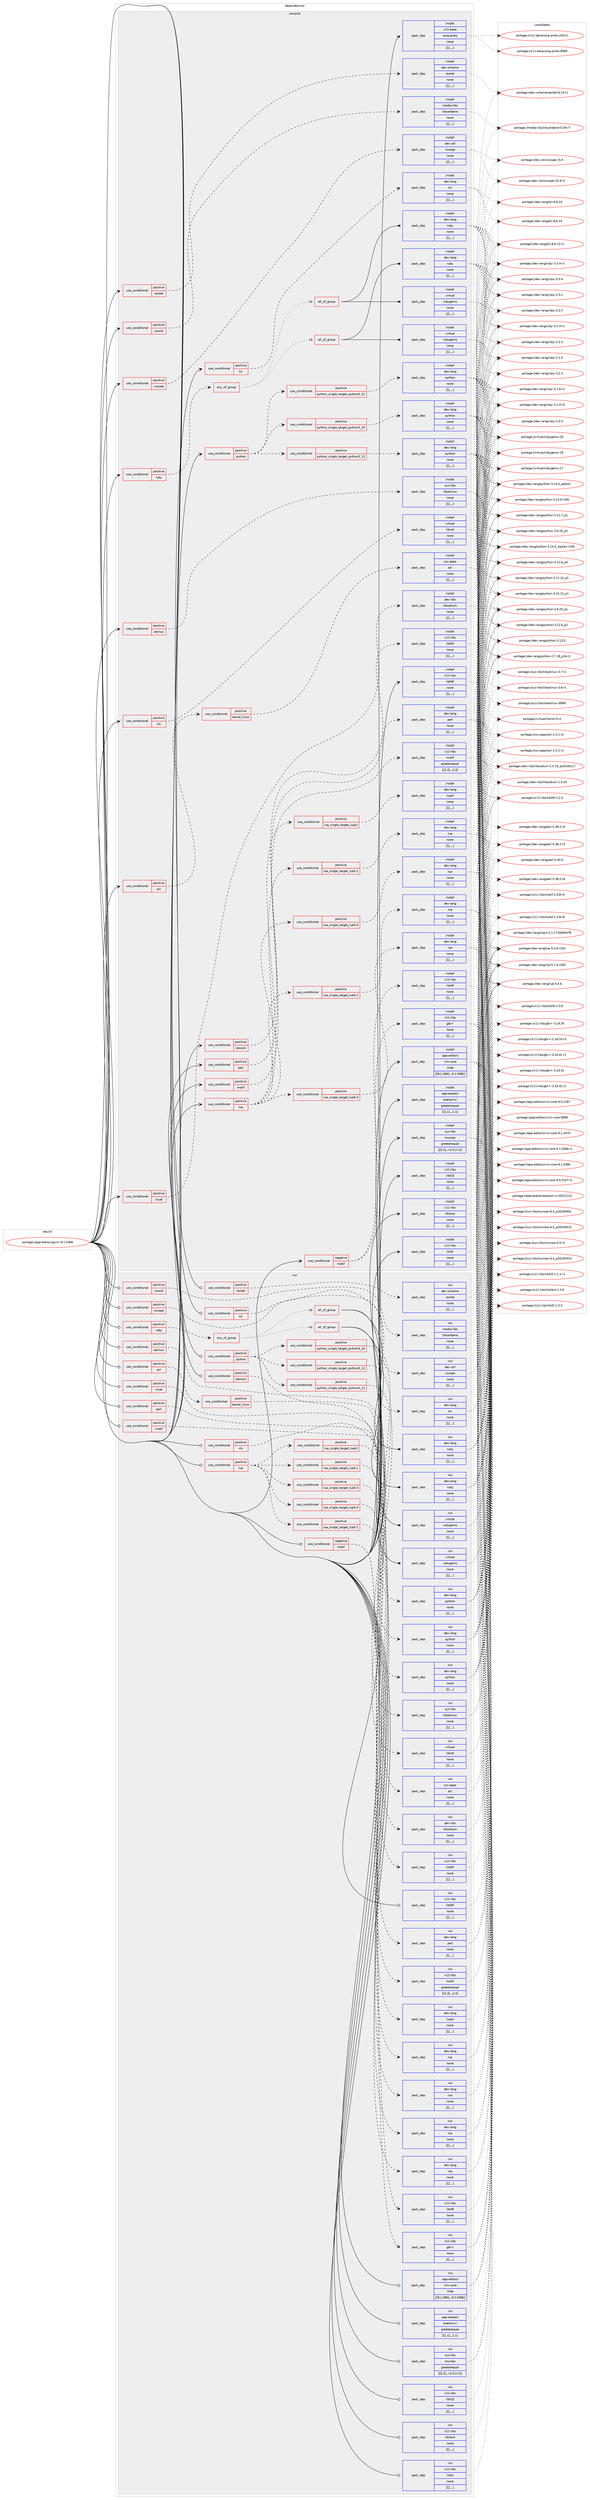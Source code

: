 digraph prolog {

# *************
# Graph options
# *************

newrank=true;
concentrate=true;
compound=true;
graph [rankdir=LR,fontname=Helvetica,fontsize=10,ranksep=1.5];#, ranksep=2.5, nodesep=0.2];
edge  [arrowhead=vee];
node  [fontname=Helvetica,fontsize=10];

# **********
# The ebuild
# **********

subgraph cluster_leftcol {
color=gray;
label=<<i>ebuild</i>>;
id [label="portage://app-editors/gvim-9.1.0366", color=red, width=4, href="../app-editors/gvim-9.1.0366.svg"];
}

# ****************
# The dependencies
# ****************

subgraph cluster_midcol {
color=gray;
label=<<i>dependencies</i>>;
subgraph cluster_compile {
fillcolor="#eeeeee";
style=filled;
label=<<i>compile</i>>;
subgraph cond4524 {
dependency16748 [label=<<TABLE BORDER="0" CELLBORDER="1" CELLSPACING="0" CELLPADDING="4"><TR><TD ROWSPAN="3" CELLPADDING="10">use_conditional</TD></TR><TR><TD>negative</TD></TR><TR><TD>motif</TD></TR></TABLE>>, shape=none, color=red];
subgraph pack12157 {
dependency16797 [label=<<TABLE BORDER="0" CELLBORDER="1" CELLSPACING="0" CELLPADDING="4" WIDTH="220"><TR><TD ROWSPAN="6" CELLPADDING="30">pack_dep</TD></TR><TR><TD WIDTH="110">install</TD></TR><TR><TD>x11-libs</TD></TR><TR><TD>gtk+</TD></TR><TR><TD>none</TD></TR><TR><TD>[[],,,,]</TD></TR></TABLE>>, shape=none, color=blue];
}
dependency16748:e -> dependency16797:w [weight=20,style="dashed",arrowhead="vee"];
subgraph pack12163 {
dependency16844 [label=<<TABLE BORDER="0" CELLBORDER="1" CELLSPACING="0" CELLPADDING="4" WIDTH="220"><TR><TD ROWSPAN="6" CELLPADDING="30">pack_dep</TD></TR><TR><TD WIDTH="110">install</TD></TR><TR><TD>x11-libs</TD></TR><TR><TD>libXft</TD></TR><TR><TD>none</TD></TR><TR><TD>[[],,,,]</TD></TR></TABLE>>, shape=none, color=blue];
}
dependency16748:e -> dependency16844:w [weight=20,style="dashed",arrowhead="vee"];
}
id:e -> dependency16748:w [weight=20,style="solid",arrowhead="vee"];
subgraph cond4585 {
dependency16873 [label=<<TABLE BORDER="0" CELLBORDER="1" CELLSPACING="0" CELLPADDING="4"><TR><TD ROWSPAN="3" CELLPADDING="10">use_conditional</TD></TR><TR><TD>positive</TD></TR><TR><TD>acl</TD></TR></TABLE>>, shape=none, color=red];
subgraph cond4599 {
dependency16927 [label=<<TABLE BORDER="0" CELLBORDER="1" CELLSPACING="0" CELLPADDING="4"><TR><TD ROWSPAN="3" CELLPADDING="10">use_conditional</TD></TR><TR><TD>positive</TD></TR><TR><TD>kernel_linux</TD></TR></TABLE>>, shape=none, color=red];
subgraph pack12251 {
dependency16979 [label=<<TABLE BORDER="0" CELLBORDER="1" CELLSPACING="0" CELLPADDING="4" WIDTH="220"><TR><TD ROWSPAN="6" CELLPADDING="30">pack_dep</TD></TR><TR><TD WIDTH="110">install</TD></TR><TR><TD>sys-apps</TD></TR><TR><TD>acl</TD></TR><TR><TD>none</TD></TR><TR><TD>[[],,,,]</TD></TR></TABLE>>, shape=none, color=blue];
}
dependency16927:e -> dependency16979:w [weight=20,style="dashed",arrowhead="vee"];
}
dependency16873:e -> dependency16927:w [weight=20,style="dashed",arrowhead="vee"];
}
id:e -> dependency16873:w [weight=20,style="solid",arrowhead="vee"];
subgraph cond4651 {
dependency17062 [label=<<TABLE BORDER="0" CELLBORDER="1" CELLSPACING="0" CELLPADDING="4"><TR><TD ROWSPAN="3" CELLPADDING="10">use_conditional</TD></TR><TR><TD>positive</TD></TR><TR><TD>crypt</TD></TR></TABLE>>, shape=none, color=red];
subgraph pack12386 {
dependency17135 [label=<<TABLE BORDER="0" CELLBORDER="1" CELLSPACING="0" CELLPADDING="4" WIDTH="220"><TR><TD ROWSPAN="6" CELLPADDING="30">pack_dep</TD></TR><TR><TD WIDTH="110">install</TD></TR><TR><TD>dev-libs</TD></TR><TR><TD>libsodium</TD></TR><TR><TD>none</TD></TR><TR><TD>[[],,,,]</TD></TR></TABLE>>, shape=none, color=blue];
}
dependency17062:e -> dependency17135:w [weight=20,style="dashed",arrowhead="vee"];
}
id:e -> dependency17062:w [weight=20,style="solid",arrowhead="vee"];
subgraph cond4678 {
dependency17203 [label=<<TABLE BORDER="0" CELLBORDER="1" CELLSPACING="0" CELLPADDING="4"><TR><TD ROWSPAN="3" CELLPADDING="10">use_conditional</TD></TR><TR><TD>positive</TD></TR><TR><TD>cscope</TD></TR></TABLE>>, shape=none, color=red];
subgraph pack12434 {
dependency17230 [label=<<TABLE BORDER="0" CELLBORDER="1" CELLSPACING="0" CELLPADDING="4" WIDTH="220"><TR><TD ROWSPAN="6" CELLPADDING="30">pack_dep</TD></TR><TR><TD WIDTH="110">install</TD></TR><TR><TD>dev-util</TD></TR><TR><TD>cscope</TD></TR><TR><TD>none</TD></TR><TR><TD>[[],,,,]</TD></TR></TABLE>>, shape=none, color=blue];
}
dependency17203:e -> dependency17230:w [weight=20,style="dashed",arrowhead="vee"];
}
id:e -> dependency17203:w [weight=20,style="solid",arrowhead="vee"];
subgraph cond4709 {
dependency17238 [label=<<TABLE BORDER="0" CELLBORDER="1" CELLSPACING="0" CELLPADDING="4"><TR><TD ROWSPAN="3" CELLPADDING="10">use_conditional</TD></TR><TR><TD>positive</TD></TR><TR><TD>lua</TD></TR></TABLE>>, shape=none, color=red];
subgraph cond4710 {
dependency17242 [label=<<TABLE BORDER="0" CELLBORDER="1" CELLSPACING="0" CELLPADDING="4"><TR><TD ROWSPAN="3" CELLPADDING="10">use_conditional</TD></TR><TR><TD>positive</TD></TR><TR><TD>lua_single_target_luajit</TD></TR></TABLE>>, shape=none, color=red];
subgraph pack12472 {
dependency17332 [label=<<TABLE BORDER="0" CELLBORDER="1" CELLSPACING="0" CELLPADDING="4" WIDTH="220"><TR><TD ROWSPAN="6" CELLPADDING="30">pack_dep</TD></TR><TR><TD WIDTH="110">install</TD></TR><TR><TD>dev-lang</TD></TR><TR><TD>luajit</TD></TR><TR><TD>none</TD></TR><TR><TD>[[],,,,]</TD></TR></TABLE>>, shape=none, color=blue];
}
dependency17242:e -> dependency17332:w [weight=20,style="dashed",arrowhead="vee"];
}
dependency17238:e -> dependency17242:w [weight=20,style="dashed",arrowhead="vee"];
subgraph cond4735 {
dependency17337 [label=<<TABLE BORDER="0" CELLBORDER="1" CELLSPACING="0" CELLPADDING="4"><TR><TD ROWSPAN="3" CELLPADDING="10">use_conditional</TD></TR><TR><TD>positive</TD></TR><TR><TD>lua_single_target_lua5-1</TD></TR></TABLE>>, shape=none, color=red];
subgraph pack12547 {
dependency17449 [label=<<TABLE BORDER="0" CELLBORDER="1" CELLSPACING="0" CELLPADDING="4" WIDTH="220"><TR><TD ROWSPAN="6" CELLPADDING="30">pack_dep</TD></TR><TR><TD WIDTH="110">install</TD></TR><TR><TD>dev-lang</TD></TR><TR><TD>lua</TD></TR><TR><TD>none</TD></TR><TR><TD>[[],,,,]</TD></TR></TABLE>>, shape=none, color=blue];
}
dependency17337:e -> dependency17449:w [weight=20,style="dashed",arrowhead="vee"];
}
dependency17238:e -> dependency17337:w [weight=20,style="dashed",arrowhead="vee"];
subgraph cond4765 {
dependency17503 [label=<<TABLE BORDER="0" CELLBORDER="1" CELLSPACING="0" CELLPADDING="4"><TR><TD ROWSPAN="3" CELLPADDING="10">use_conditional</TD></TR><TR><TD>positive</TD></TR><TR><TD>lua_single_target_lua5-3</TD></TR></TABLE>>, shape=none, color=red];
subgraph pack12655 {
dependency17545 [label=<<TABLE BORDER="0" CELLBORDER="1" CELLSPACING="0" CELLPADDING="4" WIDTH="220"><TR><TD ROWSPAN="6" CELLPADDING="30">pack_dep</TD></TR><TR><TD WIDTH="110">install</TD></TR><TR><TD>dev-lang</TD></TR><TR><TD>lua</TD></TR><TR><TD>none</TD></TR><TR><TD>[[],,,,]</TD></TR></TABLE>>, shape=none, color=blue];
}
dependency17503:e -> dependency17545:w [weight=20,style="dashed",arrowhead="vee"];
}
dependency17238:e -> dependency17503:w [weight=20,style="dashed",arrowhead="vee"];
subgraph cond4783 {
dependency17568 [label=<<TABLE BORDER="0" CELLBORDER="1" CELLSPACING="0" CELLPADDING="4"><TR><TD ROWSPAN="3" CELLPADDING="10">use_conditional</TD></TR><TR><TD>positive</TD></TR><TR><TD>lua_single_target_lua5-4</TD></TR></TABLE>>, shape=none, color=red];
subgraph pack12716 {
dependency17615 [label=<<TABLE BORDER="0" CELLBORDER="1" CELLSPACING="0" CELLPADDING="4" WIDTH="220"><TR><TD ROWSPAN="6" CELLPADDING="30">pack_dep</TD></TR><TR><TD WIDTH="110">install</TD></TR><TR><TD>dev-lang</TD></TR><TR><TD>lua</TD></TR><TR><TD>none</TD></TR><TR><TD>[[],,,,]</TD></TR></TABLE>>, shape=none, color=blue];
}
dependency17568:e -> dependency17615:w [weight=20,style="dashed",arrowhead="vee"];
}
dependency17238:e -> dependency17568:w [weight=20,style="dashed",arrowhead="vee"];
subgraph cond4805 {
dependency17640 [label=<<TABLE BORDER="0" CELLBORDER="1" CELLSPACING="0" CELLPADDING="4"><TR><TD ROWSPAN="3" CELLPADDING="10">use_conditional</TD></TR><TR><TD>positive</TD></TR><TR><TD>lua_single_target_lua5-1</TD></TR></TABLE>>, shape=none, color=red];
subgraph pack12753 {
dependency17669 [label=<<TABLE BORDER="0" CELLBORDER="1" CELLSPACING="0" CELLPADDING="4" WIDTH="220"><TR><TD ROWSPAN="6" CELLPADDING="30">pack_dep</TD></TR><TR><TD WIDTH="110">install</TD></TR><TR><TD>dev-lang</TD></TR><TR><TD>lua</TD></TR><TR><TD>none</TD></TR><TR><TD>[[],,,,]</TD></TR></TABLE>>, shape=none, color=blue];
}
dependency17640:e -> dependency17669:w [weight=20,style="dashed",arrowhead="vee"];
}
dependency17238:e -> dependency17640:w [weight=20,style="dashed",arrowhead="vee"];
}
id:e -> dependency17238:w [weight=20,style="solid",arrowhead="vee"];
subgraph cond4820 {
dependency17680 [label=<<TABLE BORDER="0" CELLBORDER="1" CELLSPACING="0" CELLPADDING="4"><TR><TD ROWSPAN="3" CELLPADDING="10">use_conditional</TD></TR><TR><TD>positive</TD></TR><TR><TD>motif</TD></TR></TABLE>>, shape=none, color=red];
subgraph pack12784 {
dependency17706 [label=<<TABLE BORDER="0" CELLBORDER="1" CELLSPACING="0" CELLPADDING="4" WIDTH="220"><TR><TD ROWSPAN="6" CELLPADDING="30">pack_dep</TD></TR><TR><TD WIDTH="110">install</TD></TR><TR><TD>x11-libs</TD></TR><TR><TD>motif</TD></TR><TR><TD>greaterequal</TD></TR><TR><TD>[[2,3],,,2.3]</TD></TR></TABLE>>, shape=none, color=blue];
}
dependency17680:e -> dependency17706:w [weight=20,style="dashed",arrowhead="vee"];
}
id:e -> dependency17680:w [weight=20,style="solid",arrowhead="vee"];
subgraph cond4837 {
dependency17791 [label=<<TABLE BORDER="0" CELLBORDER="1" CELLSPACING="0" CELLPADDING="4"><TR><TD ROWSPAN="3" CELLPADDING="10">use_conditional</TD></TR><TR><TD>positive</TD></TR><TR><TD>nls</TD></TR></TABLE>>, shape=none, color=red];
subgraph pack12882 {
dependency17816 [label=<<TABLE BORDER="0" CELLBORDER="1" CELLSPACING="0" CELLPADDING="4" WIDTH="220"><TR><TD ROWSPAN="6" CELLPADDING="30">pack_dep</TD></TR><TR><TD WIDTH="110">install</TD></TR><TR><TD>virtual</TD></TR><TR><TD>libintl</TD></TR><TR><TD>none</TD></TR><TR><TD>[[],,,,]</TD></TR></TABLE>>, shape=none, color=blue];
}
dependency17791:e -> dependency17816:w [weight=20,style="dashed",arrowhead="vee"];
}
id:e -> dependency17791:w [weight=20,style="solid",arrowhead="vee"];
subgraph cond4868 {
dependency17862 [label=<<TABLE BORDER="0" CELLBORDER="1" CELLSPACING="0" CELLPADDING="4"><TR><TD ROWSPAN="3" CELLPADDING="10">use_conditional</TD></TR><TR><TD>positive</TD></TR><TR><TD>perl</TD></TR></TABLE>>, shape=none, color=red];
subgraph pack12929 {
dependency17884 [label=<<TABLE BORDER="0" CELLBORDER="1" CELLSPACING="0" CELLPADDING="4" WIDTH="220"><TR><TD ROWSPAN="6" CELLPADDING="30">pack_dep</TD></TR><TR><TD WIDTH="110">install</TD></TR><TR><TD>dev-lang</TD></TR><TR><TD>perl</TD></TR><TR><TD>none</TD></TR><TR><TD>[[],,,,]</TD></TR></TABLE>>, shape=none, color=blue];
}
dependency17862:e -> dependency17884:w [weight=20,style="dashed",arrowhead="vee"];
}
id:e -> dependency17862:w [weight=20,style="solid",arrowhead="vee"];
subgraph cond4877 {
dependency17928 [label=<<TABLE BORDER="0" CELLBORDER="1" CELLSPACING="0" CELLPADDING="4"><TR><TD ROWSPAN="3" CELLPADDING="10">use_conditional</TD></TR><TR><TD>positive</TD></TR><TR><TD>python</TD></TR></TABLE>>, shape=none, color=red];
subgraph cond4894 {
dependency17952 [label=<<TABLE BORDER="0" CELLBORDER="1" CELLSPACING="0" CELLPADDING="4"><TR><TD ROWSPAN="3" CELLPADDING="10">use_conditional</TD></TR><TR><TD>positive</TD></TR><TR><TD>python_single_target_python3_10</TD></TR></TABLE>>, shape=none, color=red];
subgraph pack13032 {
dependency18071 [label=<<TABLE BORDER="0" CELLBORDER="1" CELLSPACING="0" CELLPADDING="4" WIDTH="220"><TR><TD ROWSPAN="6" CELLPADDING="30">pack_dep</TD></TR><TR><TD WIDTH="110">install</TD></TR><TR><TD>dev-lang</TD></TR><TR><TD>python</TD></TR><TR><TD>none</TD></TR><TR><TD>[[],,,,]</TD></TR></TABLE>>, shape=none, color=blue];
}
dependency17952:e -> dependency18071:w [weight=20,style="dashed",arrowhead="vee"];
}
dependency17928:e -> dependency17952:w [weight=20,style="dashed",arrowhead="vee"];
subgraph cond4928 {
dependency18076 [label=<<TABLE BORDER="0" CELLBORDER="1" CELLSPACING="0" CELLPADDING="4"><TR><TD ROWSPAN="3" CELLPADDING="10">use_conditional</TD></TR><TR><TD>positive</TD></TR><TR><TD>python_single_target_python3_11</TD></TR></TABLE>>, shape=none, color=red];
subgraph pack13074 {
dependency18148 [label=<<TABLE BORDER="0" CELLBORDER="1" CELLSPACING="0" CELLPADDING="4" WIDTH="220"><TR><TD ROWSPAN="6" CELLPADDING="30">pack_dep</TD></TR><TR><TD WIDTH="110">install</TD></TR><TR><TD>dev-lang</TD></TR><TR><TD>python</TD></TR><TR><TD>none</TD></TR><TR><TD>[[],,,,]</TD></TR></TABLE>>, shape=none, color=blue];
}
dependency18076:e -> dependency18148:w [weight=20,style="dashed",arrowhead="vee"];
}
dependency17928:e -> dependency18076:w [weight=20,style="dashed",arrowhead="vee"];
subgraph cond4954 {
dependency18170 [label=<<TABLE BORDER="0" CELLBORDER="1" CELLSPACING="0" CELLPADDING="4"><TR><TD ROWSPAN="3" CELLPADDING="10">use_conditional</TD></TR><TR><TD>positive</TD></TR><TR><TD>python_single_target_python3_12</TD></TR></TABLE>>, shape=none, color=red];
subgraph pack13134 {
dependency18195 [label=<<TABLE BORDER="0" CELLBORDER="1" CELLSPACING="0" CELLPADDING="4" WIDTH="220"><TR><TD ROWSPAN="6" CELLPADDING="30">pack_dep</TD></TR><TR><TD WIDTH="110">install</TD></TR><TR><TD>dev-lang</TD></TR><TR><TD>python</TD></TR><TR><TD>none</TD></TR><TR><TD>[[],,,,]</TD></TR></TABLE>>, shape=none, color=blue];
}
dependency18170:e -> dependency18195:w [weight=20,style="dashed",arrowhead="vee"];
}
dependency17928:e -> dependency18170:w [weight=20,style="dashed",arrowhead="vee"];
}
id:e -> dependency17928:w [weight=20,style="solid",arrowhead="vee"];
subgraph cond4975 {
dependency18246 [label=<<TABLE BORDER="0" CELLBORDER="1" CELLSPACING="0" CELLPADDING="4"><TR><TD ROWSPAN="3" CELLPADDING="10">use_conditional</TD></TR><TR><TD>positive</TD></TR><TR><TD>racket</TD></TR></TABLE>>, shape=none, color=red];
subgraph pack13182 {
dependency18253 [label=<<TABLE BORDER="0" CELLBORDER="1" CELLSPACING="0" CELLPADDING="4" WIDTH="220"><TR><TD ROWSPAN="6" CELLPADDING="30">pack_dep</TD></TR><TR><TD WIDTH="110">install</TD></TR><TR><TD>dev-scheme</TD></TR><TR><TD>racket</TD></TR><TR><TD>none</TD></TR><TR><TD>[[],,,,]</TD></TR></TABLE>>, shape=none, color=blue];
}
dependency18246:e -> dependency18253:w [weight=20,style="dashed",arrowhead="vee"];
}
id:e -> dependency18246:w [weight=20,style="solid",arrowhead="vee"];
subgraph cond4991 {
dependency18263 [label=<<TABLE BORDER="0" CELLBORDER="1" CELLSPACING="0" CELLPADDING="4"><TR><TD ROWSPAN="3" CELLPADDING="10">use_conditional</TD></TR><TR><TD>positive</TD></TR><TR><TD>ruby</TD></TR></TABLE>>, shape=none, color=red];
subgraph any99 {
dependency18265 [label=<<TABLE BORDER="0" CELLBORDER="1" CELLSPACING="0" CELLPADDING="4"><TR><TD CELLPADDING="10">any_of_group</TD></TR></TABLE>>, shape=none, color=red];subgraph all8 {
dependency18271 [label=<<TABLE BORDER="0" CELLBORDER="1" CELLSPACING="0" CELLPADDING="4"><TR><TD CELLPADDING="10">all_of_group</TD></TR></TABLE>>, shape=none, color=red];subgraph pack13240 {
dependency18327 [label=<<TABLE BORDER="0" CELLBORDER="1" CELLSPACING="0" CELLPADDING="4" WIDTH="220"><TR><TD ROWSPAN="6" CELLPADDING="30">pack_dep</TD></TR><TR><TD WIDTH="110">install</TD></TR><TR><TD>dev-lang</TD></TR><TR><TD>ruby</TD></TR><TR><TD>none</TD></TR><TR><TD>[[],,,,]</TD></TR></TABLE>>, shape=none, color=blue];
}
dependency18271:e -> dependency18327:w [weight=20,style="solid",arrowhead="inv"];
subgraph pack13242 {
dependency18355 [label=<<TABLE BORDER="0" CELLBORDER="1" CELLSPACING="0" CELLPADDING="4" WIDTH="220"><TR><TD ROWSPAN="6" CELLPADDING="30">pack_dep</TD></TR><TR><TD WIDTH="110">install</TD></TR><TR><TD>virtual</TD></TR><TR><TD>rubygems</TD></TR><TR><TD>none</TD></TR><TR><TD>[[],,,,]</TD></TR></TABLE>>, shape=none, color=blue];
}
dependency18271:e -> dependency18355:w [weight=20,style="solid",arrowhead="inv"];
}
dependency18265:e -> dependency18271:w [weight=20,style="dotted",arrowhead="oinv"];
subgraph all11 {
dependency18407 [label=<<TABLE BORDER="0" CELLBORDER="1" CELLSPACING="0" CELLPADDING="4"><TR><TD CELLPADDING="10">all_of_group</TD></TR></TABLE>>, shape=none, color=red];subgraph pack13292 {
dependency18413 [label=<<TABLE BORDER="0" CELLBORDER="1" CELLSPACING="0" CELLPADDING="4" WIDTH="220"><TR><TD ROWSPAN="6" CELLPADDING="30">pack_dep</TD></TR><TR><TD WIDTH="110">install</TD></TR><TR><TD>dev-lang</TD></TR><TR><TD>ruby</TD></TR><TR><TD>none</TD></TR><TR><TD>[[],,,,]</TD></TR></TABLE>>, shape=none, color=blue];
}
dependency18407:e -> dependency18413:w [weight=20,style="solid",arrowhead="inv"];
subgraph pack13315 {
dependency18526 [label=<<TABLE BORDER="0" CELLBORDER="1" CELLSPACING="0" CELLPADDING="4" WIDTH="220"><TR><TD ROWSPAN="6" CELLPADDING="30">pack_dep</TD></TR><TR><TD WIDTH="110">install</TD></TR><TR><TD>virtual</TD></TR><TR><TD>rubygems</TD></TR><TR><TD>none</TD></TR><TR><TD>[[],,,,]</TD></TR></TABLE>>, shape=none, color=blue];
}
dependency18407:e -> dependency18526:w [weight=20,style="solid",arrowhead="inv"];
}
dependency18265:e -> dependency18407:w [weight=20,style="dotted",arrowhead="oinv"];
}
dependency18263:e -> dependency18265:w [weight=20,style="dashed",arrowhead="vee"];
}
id:e -> dependency18263:w [weight=20,style="solid",arrowhead="vee"];
subgraph cond5083 {
dependency18632 [label=<<TABLE BORDER="0" CELLBORDER="1" CELLSPACING="0" CELLPADDING="4"><TR><TD ROWSPAN="3" CELLPADDING="10">use_conditional</TD></TR><TR><TD>positive</TD></TR><TR><TD>selinux</TD></TR></TABLE>>, shape=none, color=red];
subgraph pack13493 {
dependency18703 [label=<<TABLE BORDER="0" CELLBORDER="1" CELLSPACING="0" CELLPADDING="4" WIDTH="220"><TR><TD ROWSPAN="6" CELLPADDING="30">pack_dep</TD></TR><TR><TD WIDTH="110">install</TD></TR><TR><TD>sys-libs</TD></TR><TR><TD>libselinux</TD></TR><TR><TD>none</TD></TR><TR><TD>[[],,,,]</TD></TR></TABLE>>, shape=none, color=blue];
}
dependency18632:e -> dependency18703:w [weight=20,style="dashed",arrowhead="vee"];
}
id:e -> dependency18632:w [weight=20,style="solid",arrowhead="vee"];
subgraph cond5106 {
dependency18732 [label=<<TABLE BORDER="0" CELLBORDER="1" CELLSPACING="0" CELLPADDING="4"><TR><TD ROWSPAN="3" CELLPADDING="10">use_conditional</TD></TR><TR><TD>positive</TD></TR><TR><TD>session</TD></TR></TABLE>>, shape=none, color=red];
subgraph pack13538 {
dependency18734 [label=<<TABLE BORDER="0" CELLBORDER="1" CELLSPACING="0" CELLPADDING="4" WIDTH="220"><TR><TD ROWSPAN="6" CELLPADDING="30">pack_dep</TD></TR><TR><TD WIDTH="110">install</TD></TR><TR><TD>x11-libs</TD></TR><TR><TD>libSM</TD></TR><TR><TD>none</TD></TR><TR><TD>[[],,,,]</TD></TR></TABLE>>, shape=none, color=blue];
}
dependency18732:e -> dependency18734:w [weight=20,style="dashed",arrowhead="vee"];
}
id:e -> dependency18732:w [weight=20,style="solid",arrowhead="vee"];
subgraph cond5144 {
dependency18900 [label=<<TABLE BORDER="0" CELLBORDER="1" CELLSPACING="0" CELLPADDING="4"><TR><TD ROWSPAN="3" CELLPADDING="10">use_conditional</TD></TR><TR><TD>positive</TD></TR><TR><TD>sound</TD></TR></TABLE>>, shape=none, color=red];
subgraph pack13701 {
dependency18958 [label=<<TABLE BORDER="0" CELLBORDER="1" CELLSPACING="0" CELLPADDING="4" WIDTH="220"><TR><TD ROWSPAN="6" CELLPADDING="30">pack_dep</TD></TR><TR><TD WIDTH="110">install</TD></TR><TR><TD>media-libs</TD></TR><TR><TD>libcanberra</TD></TR><TR><TD>none</TD></TR><TR><TD>[[],,,,]</TD></TR></TABLE>>, shape=none, color=blue];
}
dependency18900:e -> dependency18958:w [weight=20,style="dashed",arrowhead="vee"];
}
id:e -> dependency18900:w [weight=20,style="solid",arrowhead="vee"];
subgraph cond5163 {
dependency18961 [label=<<TABLE BORDER="0" CELLBORDER="1" CELLSPACING="0" CELLPADDING="4"><TR><TD ROWSPAN="3" CELLPADDING="10">use_conditional</TD></TR><TR><TD>positive</TD></TR><TR><TD>tcl</TD></TR></TABLE>>, shape=none, color=red];
subgraph pack13744 {
dependency19017 [label=<<TABLE BORDER="0" CELLBORDER="1" CELLSPACING="0" CELLPADDING="4" WIDTH="220"><TR><TD ROWSPAN="6" CELLPADDING="30">pack_dep</TD></TR><TR><TD WIDTH="110">install</TD></TR><TR><TD>dev-lang</TD></TR><TR><TD>tcl</TD></TR><TR><TD>none</TD></TR><TR><TD>[[],,,,]</TD></TR></TABLE>>, shape=none, color=blue];
}
dependency18961:e -> dependency19017:w [weight=20,style="dashed",arrowhead="vee"];
}
id:e -> dependency18961:w [weight=20,style="solid",arrowhead="vee"];
subgraph pack13790 {
dependency19072 [label=<<TABLE BORDER="0" CELLBORDER="1" CELLSPACING="0" CELLPADDING="4" WIDTH="220"><TR><TD ROWSPAN="6" CELLPADDING="30">pack_dep</TD></TR><TR><TD WIDTH="110">install</TD></TR><TR><TD>app-editors</TD></TR><TR><TD>vim-core</TD></TR><TR><TD>tilde</TD></TR><TR><TD>[[9,1,366],,,9.1.0366]</TD></TR></TABLE>>, shape=none, color=blue];
}
id:e -> dependency19072:w [weight=20,style="solid",arrowhead="vee"];
subgraph pack13815 {
dependency19104 [label=<<TABLE BORDER="0" CELLBORDER="1" CELLSPACING="0" CELLPADDING="4" WIDTH="220"><TR><TD ROWSPAN="6" CELLPADDING="30">pack_dep</TD></TR><TR><TD WIDTH="110">install</TD></TR><TR><TD>app-eselect</TD></TR><TR><TD>eselect-vi</TD></TR><TR><TD>greaterequal</TD></TR><TR><TD>[[1,1],,,1.1]</TD></TR></TABLE>>, shape=none, color=blue];
}
id:e -> dependency19104:w [weight=20,style="solid",arrowhead="vee"];
subgraph pack13817 {
dependency19191 [label=<<TABLE BORDER="0" CELLBORDER="1" CELLSPACING="0" CELLPADDING="4" WIDTH="220"><TR><TD ROWSPAN="6" CELLPADDING="30">pack_dep</TD></TR><TR><TD WIDTH="110">install</TD></TR><TR><TD>sys-libs</TD></TR><TR><TD>ncurses</TD></TR><TR><TD>greaterequal</TD></TR><TR><TD>[[5,2],,-r2,5.2-r2]</TD></TR></TABLE>>, shape=none, color=blue];
}
id:e -> dependency19191:w [weight=20,style="solid",arrowhead="vee"];
subgraph pack13958 {
dependency19355 [label=<<TABLE BORDER="0" CELLBORDER="1" CELLSPACING="0" CELLPADDING="4" WIDTH="220"><TR><TD ROWSPAN="6" CELLPADDING="30">pack_dep</TD></TR><TR><TD WIDTH="110">install</TD></TR><TR><TD>x11-base</TD></TR><TR><TD>xorg-proto</TD></TR><TR><TD>none</TD></TR><TR><TD>[[],,,,]</TD></TR></TABLE>>, shape=none, color=blue];
}
id:e -> dependency19355:w [weight=20,style="solid",arrowhead="vee"];
subgraph pack14025 {
dependency19405 [label=<<TABLE BORDER="0" CELLBORDER="1" CELLSPACING="0" CELLPADDING="4" WIDTH="220"><TR><TD ROWSPAN="6" CELLPADDING="30">pack_dep</TD></TR><TR><TD WIDTH="110">install</TD></TR><TR><TD>x11-libs</TD></TR><TR><TD>libICE</TD></TR><TR><TD>none</TD></TR><TR><TD>[[],,,,]</TD></TR></TABLE>>, shape=none, color=blue];
}
id:e -> dependency19405:w [weight=20,style="solid",arrowhead="vee"];
subgraph pack14110 {
dependency19523 [label=<<TABLE BORDER="0" CELLBORDER="1" CELLSPACING="0" CELLPADDING="4" WIDTH="220"><TR><TD ROWSPAN="6" CELLPADDING="30">pack_dep</TD></TR><TR><TD WIDTH="110">install</TD></TR><TR><TD>x11-libs</TD></TR><TR><TD>libSM</TD></TR><TR><TD>none</TD></TR><TR><TD>[[],,,,]</TD></TR></TABLE>>, shape=none, color=blue];
}
id:e -> dependency19523:w [weight=20,style="solid",arrowhead="vee"];
subgraph pack14128 {
dependency19570 [label=<<TABLE BORDER="0" CELLBORDER="1" CELLSPACING="0" CELLPADDING="4" WIDTH="220"><TR><TD ROWSPAN="6" CELLPADDING="30">pack_dep</TD></TR><TR><TD WIDTH="110">install</TD></TR><TR><TD>x11-libs</TD></TR><TR><TD>libXext</TD></TR><TR><TD>none</TD></TR><TR><TD>[[],,,,]</TD></TR></TABLE>>, shape=none, color=blue];
}
id:e -> dependency19570:w [weight=20,style="solid",arrowhead="vee"];
subgraph pack14157 {
dependency19574 [label=<<TABLE BORDER="0" CELLBORDER="1" CELLSPACING="0" CELLPADDING="4" WIDTH="220"><TR><TD ROWSPAN="6" CELLPADDING="30">pack_dep</TD></TR><TR><TD WIDTH="110">install</TD></TR><TR><TD>x11-libs</TD></TR><TR><TD>libXt</TD></TR><TR><TD>none</TD></TR><TR><TD>[[],,,,]</TD></TR></TABLE>>, shape=none, color=blue];
}
id:e -> dependency19574:w [weight=20,style="solid",arrowhead="vee"];
}
subgraph cluster_compileandrun {
fillcolor="#eeeeee";
style=filled;
label=<<i>compile and run</i>>;
}
subgraph cluster_run {
fillcolor="#eeeeee";
style=filled;
label=<<i>run</i>>;
subgraph cond5325 {
dependency19580 [label=<<TABLE BORDER="0" CELLBORDER="1" CELLSPACING="0" CELLPADDING="4"><TR><TD ROWSPAN="3" CELLPADDING="10">use_conditional</TD></TR><TR><TD>negative</TD></TR><TR><TD>motif</TD></TR></TABLE>>, shape=none, color=red];
subgraph pack14164 {
dependency19583 [label=<<TABLE BORDER="0" CELLBORDER="1" CELLSPACING="0" CELLPADDING="4" WIDTH="220"><TR><TD ROWSPAN="6" CELLPADDING="30">pack_dep</TD></TR><TR><TD WIDTH="110">run</TD></TR><TR><TD>x11-libs</TD></TR><TR><TD>gtk+</TD></TR><TR><TD>none</TD></TR><TR><TD>[[],,,,]</TD></TR></TABLE>>, shape=none, color=blue];
}
dependency19580:e -> dependency19583:w [weight=20,style="dashed",arrowhead="vee"];
subgraph pack14166 {
dependency19595 [label=<<TABLE BORDER="0" CELLBORDER="1" CELLSPACING="0" CELLPADDING="4" WIDTH="220"><TR><TD ROWSPAN="6" CELLPADDING="30">pack_dep</TD></TR><TR><TD WIDTH="110">run</TD></TR><TR><TD>x11-libs</TD></TR><TR><TD>libXft</TD></TR><TR><TD>none</TD></TR><TR><TD>[[],,,,]</TD></TR></TABLE>>, shape=none, color=blue];
}
dependency19580:e -> dependency19595:w [weight=20,style="dashed",arrowhead="vee"];
}
id:e -> dependency19580:w [weight=20,style="solid",arrowhead="odot"];
subgraph cond5333 {
dependency19627 [label=<<TABLE BORDER="0" CELLBORDER="1" CELLSPACING="0" CELLPADDING="4"><TR><TD ROWSPAN="3" CELLPADDING="10">use_conditional</TD></TR><TR><TD>positive</TD></TR><TR><TD>acl</TD></TR></TABLE>>, shape=none, color=red];
subgraph cond5342 {
dependency19648 [label=<<TABLE BORDER="0" CELLBORDER="1" CELLSPACING="0" CELLPADDING="4"><TR><TD ROWSPAN="3" CELLPADDING="10">use_conditional</TD></TR><TR><TD>positive</TD></TR><TR><TD>kernel_linux</TD></TR></TABLE>>, shape=none, color=red];
subgraph pack14207 {
dependency19696 [label=<<TABLE BORDER="0" CELLBORDER="1" CELLSPACING="0" CELLPADDING="4" WIDTH="220"><TR><TD ROWSPAN="6" CELLPADDING="30">pack_dep</TD></TR><TR><TD WIDTH="110">run</TD></TR><TR><TD>sys-apps</TD></TR><TR><TD>acl</TD></TR><TR><TD>none</TD></TR><TR><TD>[[],,,,]</TD></TR></TABLE>>, shape=none, color=blue];
}
dependency19648:e -> dependency19696:w [weight=20,style="dashed",arrowhead="vee"];
}
dependency19627:e -> dependency19648:w [weight=20,style="dashed",arrowhead="vee"];
}
id:e -> dependency19627:w [weight=20,style="solid",arrowhead="odot"];
subgraph cond5366 {
dependency19707 [label=<<TABLE BORDER="0" CELLBORDER="1" CELLSPACING="0" CELLPADDING="4"><TR><TD ROWSPAN="3" CELLPADDING="10">use_conditional</TD></TR><TR><TD>positive</TD></TR><TR><TD>crypt</TD></TR></TABLE>>, shape=none, color=red];
subgraph pack14243 {
dependency19709 [label=<<TABLE BORDER="0" CELLBORDER="1" CELLSPACING="0" CELLPADDING="4" WIDTH="220"><TR><TD ROWSPAN="6" CELLPADDING="30">pack_dep</TD></TR><TR><TD WIDTH="110">run</TD></TR><TR><TD>dev-libs</TD></TR><TR><TD>libsodium</TD></TR><TR><TD>none</TD></TR><TR><TD>[[],,,,]</TD></TR></TABLE>>, shape=none, color=blue];
}
dependency19707:e -> dependency19709:w [weight=20,style="dashed",arrowhead="vee"];
}
id:e -> dependency19707:w [weight=20,style="solid",arrowhead="odot"];
subgraph cond5372 {
dependency19730 [label=<<TABLE BORDER="0" CELLBORDER="1" CELLSPACING="0" CELLPADDING="4"><TR><TD ROWSPAN="3" CELLPADDING="10">use_conditional</TD></TR><TR><TD>positive</TD></TR><TR><TD>cscope</TD></TR></TABLE>>, shape=none, color=red];
subgraph pack14271 {
dependency19767 [label=<<TABLE BORDER="0" CELLBORDER="1" CELLSPACING="0" CELLPADDING="4" WIDTH="220"><TR><TD ROWSPAN="6" CELLPADDING="30">pack_dep</TD></TR><TR><TD WIDTH="110">run</TD></TR><TR><TD>dev-util</TD></TR><TR><TD>cscope</TD></TR><TR><TD>none</TD></TR><TR><TD>[[],,,,]</TD></TR></TABLE>>, shape=none, color=blue];
}
dependency19730:e -> dependency19767:w [weight=20,style="dashed",arrowhead="vee"];
}
id:e -> dependency19730:w [weight=20,style="solid",arrowhead="odot"];
subgraph cond5384 {
dependency19794 [label=<<TABLE BORDER="0" CELLBORDER="1" CELLSPACING="0" CELLPADDING="4"><TR><TD ROWSPAN="3" CELLPADDING="10">use_conditional</TD></TR><TR><TD>positive</TD></TR><TR><TD>lua</TD></TR></TABLE>>, shape=none, color=red];
subgraph cond5392 {
dependency19814 [label=<<TABLE BORDER="0" CELLBORDER="1" CELLSPACING="0" CELLPADDING="4"><TR><TD ROWSPAN="3" CELLPADDING="10">use_conditional</TD></TR><TR><TD>positive</TD></TR><TR><TD>lua_single_target_luajit</TD></TR></TABLE>>, shape=none, color=red];
subgraph pack14319 {
dependency19821 [label=<<TABLE BORDER="0" CELLBORDER="1" CELLSPACING="0" CELLPADDING="4" WIDTH="220"><TR><TD ROWSPAN="6" CELLPADDING="30">pack_dep</TD></TR><TR><TD WIDTH="110">run</TD></TR><TR><TD>dev-lang</TD></TR><TR><TD>luajit</TD></TR><TR><TD>none</TD></TR><TR><TD>[[],,,,]</TD></TR></TABLE>>, shape=none, color=blue];
}
dependency19814:e -> dependency19821:w [weight=20,style="dashed",arrowhead="vee"];
}
dependency19794:e -> dependency19814:w [weight=20,style="dashed",arrowhead="vee"];
subgraph cond5403 {
dependency19866 [label=<<TABLE BORDER="0" CELLBORDER="1" CELLSPACING="0" CELLPADDING="4"><TR><TD ROWSPAN="3" CELLPADDING="10">use_conditional</TD></TR><TR><TD>positive</TD></TR><TR><TD>lua_single_target_lua5-1</TD></TR></TABLE>>, shape=none, color=red];
subgraph pack14350 {
dependency19912 [label=<<TABLE BORDER="0" CELLBORDER="1" CELLSPACING="0" CELLPADDING="4" WIDTH="220"><TR><TD ROWSPAN="6" CELLPADDING="30">pack_dep</TD></TR><TR><TD WIDTH="110">run</TD></TR><TR><TD>dev-lang</TD></TR><TR><TD>lua</TD></TR><TR><TD>none</TD></TR><TR><TD>[[],,,,]</TD></TR></TABLE>>, shape=none, color=blue];
}
dependency19866:e -> dependency19912:w [weight=20,style="dashed",arrowhead="vee"];
}
dependency19794:e -> dependency19866:w [weight=20,style="dashed",arrowhead="vee"];
subgraph cond5428 {
dependency19943 [label=<<TABLE BORDER="0" CELLBORDER="1" CELLSPACING="0" CELLPADDING="4"><TR><TD ROWSPAN="3" CELLPADDING="10">use_conditional</TD></TR><TR><TD>positive</TD></TR><TR><TD>lua_single_target_lua5-3</TD></TR></TABLE>>, shape=none, color=red];
subgraph pack14410 {
dependency19987 [label=<<TABLE BORDER="0" CELLBORDER="1" CELLSPACING="0" CELLPADDING="4" WIDTH="220"><TR><TD ROWSPAN="6" CELLPADDING="30">pack_dep</TD></TR><TR><TD WIDTH="110">run</TD></TR><TR><TD>dev-lang</TD></TR><TR><TD>lua</TD></TR><TR><TD>none</TD></TR><TR><TD>[[],,,,]</TD></TR></TABLE>>, shape=none, color=blue];
}
dependency19943:e -> dependency19987:w [weight=20,style="dashed",arrowhead="vee"];
}
dependency19794:e -> dependency19943:w [weight=20,style="dashed",arrowhead="vee"];
subgraph cond5450 {
dependency19990 [label=<<TABLE BORDER="0" CELLBORDER="1" CELLSPACING="0" CELLPADDING="4"><TR><TD ROWSPAN="3" CELLPADDING="10">use_conditional</TD></TR><TR><TD>positive</TD></TR><TR><TD>lua_single_target_lua5-4</TD></TR></TABLE>>, shape=none, color=red];
subgraph pack14431 {
dependency20006 [label=<<TABLE BORDER="0" CELLBORDER="1" CELLSPACING="0" CELLPADDING="4" WIDTH="220"><TR><TD ROWSPAN="6" CELLPADDING="30">pack_dep</TD></TR><TR><TD WIDTH="110">run</TD></TR><TR><TD>dev-lang</TD></TR><TR><TD>lua</TD></TR><TR><TD>none</TD></TR><TR><TD>[[],,,,]</TD></TR></TABLE>>, shape=none, color=blue];
}
dependency19990:e -> dependency20006:w [weight=20,style="dashed",arrowhead="vee"];
}
dependency19794:e -> dependency19990:w [weight=20,style="dashed",arrowhead="vee"];
subgraph cond5460 {
dependency20027 [label=<<TABLE BORDER="0" CELLBORDER="1" CELLSPACING="0" CELLPADDING="4"><TR><TD ROWSPAN="3" CELLPADDING="10">use_conditional</TD></TR><TR><TD>positive</TD></TR><TR><TD>lua_single_target_lua5-1</TD></TR></TABLE>>, shape=none, color=red];
subgraph pack14474 {
dependency20059 [label=<<TABLE BORDER="0" CELLBORDER="1" CELLSPACING="0" CELLPADDING="4" WIDTH="220"><TR><TD ROWSPAN="6" CELLPADDING="30">pack_dep</TD></TR><TR><TD WIDTH="110">run</TD></TR><TR><TD>dev-lang</TD></TR><TR><TD>lua</TD></TR><TR><TD>none</TD></TR><TR><TD>[[],,,,]</TD></TR></TABLE>>, shape=none, color=blue];
}
dependency20027:e -> dependency20059:w [weight=20,style="dashed",arrowhead="vee"];
}
dependency19794:e -> dependency20027:w [weight=20,style="dashed",arrowhead="vee"];
}
id:e -> dependency19794:w [weight=20,style="solid",arrowhead="odot"];
subgraph cond5472 {
dependency20093 [label=<<TABLE BORDER="0" CELLBORDER="1" CELLSPACING="0" CELLPADDING="4"><TR><TD ROWSPAN="3" CELLPADDING="10">use_conditional</TD></TR><TR><TD>positive</TD></TR><TR><TD>motif</TD></TR></TABLE>>, shape=none, color=red];
subgraph pack14530 {
dependency20146 [label=<<TABLE BORDER="0" CELLBORDER="1" CELLSPACING="0" CELLPADDING="4" WIDTH="220"><TR><TD ROWSPAN="6" CELLPADDING="30">pack_dep</TD></TR><TR><TD WIDTH="110">run</TD></TR><TR><TD>x11-libs</TD></TR><TR><TD>motif</TD></TR><TR><TD>greaterequal</TD></TR><TR><TD>[[2,3],,,2.3]</TD></TR></TABLE>>, shape=none, color=blue];
}
dependency20093:e -> dependency20146:w [weight=20,style="dashed",arrowhead="vee"];
}
id:e -> dependency20093:w [weight=20,style="solid",arrowhead="odot"];
subgraph cond5513 {
dependency20211 [label=<<TABLE BORDER="0" CELLBORDER="1" CELLSPACING="0" CELLPADDING="4"><TR><TD ROWSPAN="3" CELLPADDING="10">use_conditional</TD></TR><TR><TD>positive</TD></TR><TR><TD>nls</TD></TR></TABLE>>, shape=none, color=red];
subgraph pack14608 {
dependency20264 [label=<<TABLE BORDER="0" CELLBORDER="1" CELLSPACING="0" CELLPADDING="4" WIDTH="220"><TR><TD ROWSPAN="6" CELLPADDING="30">pack_dep</TD></TR><TR><TD WIDTH="110">run</TD></TR><TR><TD>virtual</TD></TR><TR><TD>libintl</TD></TR><TR><TD>none</TD></TR><TR><TD>[[],,,,]</TD></TR></TABLE>>, shape=none, color=blue];
}
dependency20211:e -> dependency20264:w [weight=20,style="dashed",arrowhead="vee"];
}
id:e -> dependency20211:w [weight=20,style="solid",arrowhead="odot"];
subgraph cond5528 {
dependency20330 [label=<<TABLE BORDER="0" CELLBORDER="1" CELLSPACING="0" CELLPADDING="4"><TR><TD ROWSPAN="3" CELLPADDING="10">use_conditional</TD></TR><TR><TD>positive</TD></TR><TR><TD>perl</TD></TR></TABLE>>, shape=none, color=red];
subgraph pack14707 {
dependency20435 [label=<<TABLE BORDER="0" CELLBORDER="1" CELLSPACING="0" CELLPADDING="4" WIDTH="220"><TR><TD ROWSPAN="6" CELLPADDING="30">pack_dep</TD></TR><TR><TD WIDTH="110">run</TD></TR><TR><TD>dev-lang</TD></TR><TR><TD>perl</TD></TR><TR><TD>none</TD></TR><TR><TD>[[],,,,]</TD></TR></TABLE>>, shape=none, color=blue];
}
dependency20330:e -> dependency20435:w [weight=20,style="dashed",arrowhead="vee"];
}
id:e -> dependency20330:w [weight=20,style="solid",arrowhead="odot"];
subgraph cond5577 {
dependency20458 [label=<<TABLE BORDER="0" CELLBORDER="1" CELLSPACING="0" CELLPADDING="4"><TR><TD ROWSPAN="3" CELLPADDING="10">use_conditional</TD></TR><TR><TD>positive</TD></TR><TR><TD>python</TD></TR></TABLE>>, shape=none, color=red];
subgraph cond5580 {
dependency20478 [label=<<TABLE BORDER="0" CELLBORDER="1" CELLSPACING="0" CELLPADDING="4"><TR><TD ROWSPAN="3" CELLPADDING="10">use_conditional</TD></TR><TR><TD>positive</TD></TR><TR><TD>python_single_target_python3_10</TD></TR></TABLE>>, shape=none, color=red];
subgraph pack14779 {
dependency20490 [label=<<TABLE BORDER="0" CELLBORDER="1" CELLSPACING="0" CELLPADDING="4" WIDTH="220"><TR><TD ROWSPAN="6" CELLPADDING="30">pack_dep</TD></TR><TR><TD WIDTH="110">run</TD></TR><TR><TD>dev-lang</TD></TR><TR><TD>python</TD></TR><TR><TD>none</TD></TR><TR><TD>[[],,,,]</TD></TR></TABLE>>, shape=none, color=blue];
}
dependency20478:e -> dependency20490:w [weight=20,style="dashed",arrowhead="vee"];
}
dependency20458:e -> dependency20478:w [weight=20,style="dashed",arrowhead="vee"];
subgraph cond5598 {
dependency20583 [label=<<TABLE BORDER="0" CELLBORDER="1" CELLSPACING="0" CELLPADDING="4"><TR><TD ROWSPAN="3" CELLPADDING="10">use_conditional</TD></TR><TR><TD>positive</TD></TR><TR><TD>python_single_target_python3_11</TD></TR></TABLE>>, shape=none, color=red];
subgraph pack14862 {
dependency20586 [label=<<TABLE BORDER="0" CELLBORDER="1" CELLSPACING="0" CELLPADDING="4" WIDTH="220"><TR><TD ROWSPAN="6" CELLPADDING="30">pack_dep</TD></TR><TR><TD WIDTH="110">run</TD></TR><TR><TD>dev-lang</TD></TR><TR><TD>python</TD></TR><TR><TD>none</TD></TR><TR><TD>[[],,,,]</TD></TR></TABLE>>, shape=none, color=blue];
}
dependency20583:e -> dependency20586:w [weight=20,style="dashed",arrowhead="vee"];
}
dependency20458:e -> dependency20583:w [weight=20,style="dashed",arrowhead="vee"];
subgraph cond5614 {
dependency20606 [label=<<TABLE BORDER="0" CELLBORDER="1" CELLSPACING="0" CELLPADDING="4"><TR><TD ROWSPAN="3" CELLPADDING="10">use_conditional</TD></TR><TR><TD>positive</TD></TR><TR><TD>python_single_target_python3_12</TD></TR></TABLE>>, shape=none, color=red];
subgraph pack14887 {
dependency20699 [label=<<TABLE BORDER="0" CELLBORDER="1" CELLSPACING="0" CELLPADDING="4" WIDTH="220"><TR><TD ROWSPAN="6" CELLPADDING="30">pack_dep</TD></TR><TR><TD WIDTH="110">run</TD></TR><TR><TD>dev-lang</TD></TR><TR><TD>python</TD></TR><TR><TD>none</TD></TR><TR><TD>[[],,,,]</TD></TR></TABLE>>, shape=none, color=blue];
}
dependency20606:e -> dependency20699:w [weight=20,style="dashed",arrowhead="vee"];
}
dependency20458:e -> dependency20606:w [weight=20,style="dashed",arrowhead="vee"];
}
id:e -> dependency20458:w [weight=20,style="solid",arrowhead="odot"];
subgraph cond5649 {
dependency20718 [label=<<TABLE BORDER="0" CELLBORDER="1" CELLSPACING="0" CELLPADDING="4"><TR><TD ROWSPAN="3" CELLPADDING="10">use_conditional</TD></TR><TR><TD>positive</TD></TR><TR><TD>racket</TD></TR></TABLE>>, shape=none, color=red];
subgraph pack14995 {
dependency20772 [label=<<TABLE BORDER="0" CELLBORDER="1" CELLSPACING="0" CELLPADDING="4" WIDTH="220"><TR><TD ROWSPAN="6" CELLPADDING="30">pack_dep</TD></TR><TR><TD WIDTH="110">run</TD></TR><TR><TD>dev-scheme</TD></TR><TR><TD>racket</TD></TR><TR><TD>none</TD></TR><TR><TD>[[],,,,]</TD></TR></TABLE>>, shape=none, color=blue];
}
dependency20718:e -> dependency20772:w [weight=20,style="dashed",arrowhead="vee"];
}
id:e -> dependency20718:w [weight=20,style="solid",arrowhead="odot"];
subgraph cond5671 {
dependency20833 [label=<<TABLE BORDER="0" CELLBORDER="1" CELLSPACING="0" CELLPADDING="4"><TR><TD ROWSPAN="3" CELLPADDING="10">use_conditional</TD></TR><TR><TD>positive</TD></TR><TR><TD>ruby</TD></TR></TABLE>>, shape=none, color=red];
subgraph any110 {
dependency20922 [label=<<TABLE BORDER="0" CELLBORDER="1" CELLSPACING="0" CELLPADDING="4"><TR><TD CELLPADDING="10">any_of_group</TD></TR></TABLE>>, shape=none, color=red];subgraph all25 {
dependency20926 [label=<<TABLE BORDER="0" CELLBORDER="1" CELLSPACING="0" CELLPADDING="4"><TR><TD CELLPADDING="10">all_of_group</TD></TR></TABLE>>, shape=none, color=red];subgraph pack15106 {
dependency20931 [label=<<TABLE BORDER="0" CELLBORDER="1" CELLSPACING="0" CELLPADDING="4" WIDTH="220"><TR><TD ROWSPAN="6" CELLPADDING="30">pack_dep</TD></TR><TR><TD WIDTH="110">run</TD></TR><TR><TD>dev-lang</TD></TR><TR><TD>ruby</TD></TR><TR><TD>none</TD></TR><TR><TD>[[],,,,]</TD></TR></TABLE>>, shape=none, color=blue];
}
dependency20926:e -> dependency20931:w [weight=20,style="solid",arrowhead="inv"];
subgraph pack15136 {
dependency21031 [label=<<TABLE BORDER="0" CELLBORDER="1" CELLSPACING="0" CELLPADDING="4" WIDTH="220"><TR><TD ROWSPAN="6" CELLPADDING="30">pack_dep</TD></TR><TR><TD WIDTH="110">run</TD></TR><TR><TD>virtual</TD></TR><TR><TD>rubygems</TD></TR><TR><TD>none</TD></TR><TR><TD>[[],,,,]</TD></TR></TABLE>>, shape=none, color=blue];
}
dependency20926:e -> dependency21031:w [weight=20,style="solid",arrowhead="inv"];
}
dependency20922:e -> dependency20926:w [weight=20,style="dotted",arrowhead="oinv"];
subgraph all26 {
dependency21038 [label=<<TABLE BORDER="0" CELLBORDER="1" CELLSPACING="0" CELLPADDING="4"><TR><TD CELLPADDING="10">all_of_group</TD></TR></TABLE>>, shape=none, color=red];subgraph pack15174 {
dependency21044 [label=<<TABLE BORDER="0" CELLBORDER="1" CELLSPACING="0" CELLPADDING="4" WIDTH="220"><TR><TD ROWSPAN="6" CELLPADDING="30">pack_dep</TD></TR><TR><TD WIDTH="110">run</TD></TR><TR><TD>dev-lang</TD></TR><TR><TD>ruby</TD></TR><TR><TD>none</TD></TR><TR><TD>[[],,,,]</TD></TR></TABLE>>, shape=none, color=blue];
}
dependency21038:e -> dependency21044:w [weight=20,style="solid",arrowhead="inv"];
subgraph pack15177 {
dependency21048 [label=<<TABLE BORDER="0" CELLBORDER="1" CELLSPACING="0" CELLPADDING="4" WIDTH="220"><TR><TD ROWSPAN="6" CELLPADDING="30">pack_dep</TD></TR><TR><TD WIDTH="110">run</TD></TR><TR><TD>virtual</TD></TR><TR><TD>rubygems</TD></TR><TR><TD>none</TD></TR><TR><TD>[[],,,,]</TD></TR></TABLE>>, shape=none, color=blue];
}
dependency21038:e -> dependency21048:w [weight=20,style="solid",arrowhead="inv"];
}
dependency20922:e -> dependency21038:w [weight=20,style="dotted",arrowhead="oinv"];
}
dependency20833:e -> dependency20922:w [weight=20,style="dashed",arrowhead="vee"];
}
id:e -> dependency20833:w [weight=20,style="solid",arrowhead="odot"];
subgraph cond5742 {
dependency21095 [label=<<TABLE BORDER="0" CELLBORDER="1" CELLSPACING="0" CELLPADDING="4"><TR><TD ROWSPAN="3" CELLPADDING="10">use_conditional</TD></TR><TR><TD>positive</TD></TR><TR><TD>selinux</TD></TR></TABLE>>, shape=none, color=red];
subgraph pack15216 {
dependency21115 [label=<<TABLE BORDER="0" CELLBORDER="1" CELLSPACING="0" CELLPADDING="4" WIDTH="220"><TR><TD ROWSPAN="6" CELLPADDING="30">pack_dep</TD></TR><TR><TD WIDTH="110">run</TD></TR><TR><TD>sys-libs</TD></TR><TR><TD>libselinux</TD></TR><TR><TD>none</TD></TR><TR><TD>[[],,,,]</TD></TR></TABLE>>, shape=none, color=blue];
}
dependency21095:e -> dependency21115:w [weight=20,style="dashed",arrowhead="vee"];
}
id:e -> dependency21095:w [weight=20,style="solid",arrowhead="odot"];
subgraph cond5767 {
dependency21141 [label=<<TABLE BORDER="0" CELLBORDER="1" CELLSPACING="0" CELLPADDING="4"><TR><TD ROWSPAN="3" CELLPADDING="10">use_conditional</TD></TR><TR><TD>positive</TD></TR><TR><TD>session</TD></TR></TABLE>>, shape=none, color=red];
subgraph pack15246 {
dependency21154 [label=<<TABLE BORDER="0" CELLBORDER="1" CELLSPACING="0" CELLPADDING="4" WIDTH="220"><TR><TD ROWSPAN="6" CELLPADDING="30">pack_dep</TD></TR><TR><TD WIDTH="110">run</TD></TR><TR><TD>x11-libs</TD></TR><TR><TD>libSM</TD></TR><TR><TD>none</TD></TR><TR><TD>[[],,,,]</TD></TR></TABLE>>, shape=none, color=blue];
}
dependency21141:e -> dependency21154:w [weight=20,style="dashed",arrowhead="vee"];
}
id:e -> dependency21141:w [weight=20,style="solid",arrowhead="odot"];
subgraph cond5782 {
dependency21202 [label=<<TABLE BORDER="0" CELLBORDER="1" CELLSPACING="0" CELLPADDING="4"><TR><TD ROWSPAN="3" CELLPADDING="10">use_conditional</TD></TR><TR><TD>positive</TD></TR><TR><TD>sound</TD></TR></TABLE>>, shape=none, color=red];
subgraph pack15298 {
dependency21239 [label=<<TABLE BORDER="0" CELLBORDER="1" CELLSPACING="0" CELLPADDING="4" WIDTH="220"><TR><TD ROWSPAN="6" CELLPADDING="30">pack_dep</TD></TR><TR><TD WIDTH="110">run</TD></TR><TR><TD>media-libs</TD></TR><TR><TD>libcanberra</TD></TR><TR><TD>none</TD></TR><TR><TD>[[],,,,]</TD></TR></TABLE>>, shape=none, color=blue];
}
dependency21202:e -> dependency21239:w [weight=20,style="dashed",arrowhead="vee"];
}
id:e -> dependency21202:w [weight=20,style="solid",arrowhead="odot"];
subgraph cond5807 {
dependency21268 [label=<<TABLE BORDER="0" CELLBORDER="1" CELLSPACING="0" CELLPADDING="4"><TR><TD ROWSPAN="3" CELLPADDING="10">use_conditional</TD></TR><TR><TD>positive</TD></TR><TR><TD>tcl</TD></TR></TABLE>>, shape=none, color=red];
subgraph pack15327 {
dependency21271 [label=<<TABLE BORDER="0" CELLBORDER="1" CELLSPACING="0" CELLPADDING="4" WIDTH="220"><TR><TD ROWSPAN="6" CELLPADDING="30">pack_dep</TD></TR><TR><TD WIDTH="110">run</TD></TR><TR><TD>dev-lang</TD></TR><TR><TD>tcl</TD></TR><TR><TD>none</TD></TR><TR><TD>[[],,,,]</TD></TR></TABLE>>, shape=none, color=blue];
}
dependency21268:e -> dependency21271:w [weight=20,style="dashed",arrowhead="vee"];
}
id:e -> dependency21268:w [weight=20,style="solid",arrowhead="odot"];
subgraph pack15330 {
dependency21302 [label=<<TABLE BORDER="0" CELLBORDER="1" CELLSPACING="0" CELLPADDING="4" WIDTH="220"><TR><TD ROWSPAN="6" CELLPADDING="30">pack_dep</TD></TR><TR><TD WIDTH="110">run</TD></TR><TR><TD>app-editors</TD></TR><TR><TD>vim-core</TD></TR><TR><TD>tilde</TD></TR><TR><TD>[[9,1,366],,,9.1.0366]</TD></TR></TABLE>>, shape=none, color=blue];
}
id:e -> dependency21302:w [weight=20,style="solid",arrowhead="odot"];
subgraph pack15361 {
dependency21334 [label=<<TABLE BORDER="0" CELLBORDER="1" CELLSPACING="0" CELLPADDING="4" WIDTH="220"><TR><TD ROWSPAN="6" CELLPADDING="30">pack_dep</TD></TR><TR><TD WIDTH="110">run</TD></TR><TR><TD>app-eselect</TD></TR><TR><TD>eselect-vi</TD></TR><TR><TD>greaterequal</TD></TR><TR><TD>[[1,1],,,1.1]</TD></TR></TABLE>>, shape=none, color=blue];
}
id:e -> dependency21334:w [weight=20,style="solid",arrowhead="odot"];
subgraph pack15373 {
dependency21351 [label=<<TABLE BORDER="0" CELLBORDER="1" CELLSPACING="0" CELLPADDING="4" WIDTH="220"><TR><TD ROWSPAN="6" CELLPADDING="30">pack_dep</TD></TR><TR><TD WIDTH="110">run</TD></TR><TR><TD>sys-libs</TD></TR><TR><TD>ncurses</TD></TR><TR><TD>greaterequal</TD></TR><TR><TD>[[5,2],,-r2,5.2-r2]</TD></TR></TABLE>>, shape=none, color=blue];
}
id:e -> dependency21351:w [weight=20,style="solid",arrowhead="odot"];
subgraph pack15386 {
dependency21372 [label=<<TABLE BORDER="0" CELLBORDER="1" CELLSPACING="0" CELLPADDING="4" WIDTH="220"><TR><TD ROWSPAN="6" CELLPADDING="30">pack_dep</TD></TR><TR><TD WIDTH="110">run</TD></TR><TR><TD>x11-libs</TD></TR><TR><TD>libICE</TD></TR><TR><TD>none</TD></TR><TR><TD>[[],,,,]</TD></TR></TABLE>>, shape=none, color=blue];
}
id:e -> dependency21372:w [weight=20,style="solid",arrowhead="odot"];
subgraph pack15425 {
dependency21419 [label=<<TABLE BORDER="0" CELLBORDER="1" CELLSPACING="0" CELLPADDING="4" WIDTH="220"><TR><TD ROWSPAN="6" CELLPADDING="30">pack_dep</TD></TR><TR><TD WIDTH="110">run</TD></TR><TR><TD>x11-libs</TD></TR><TR><TD>libSM</TD></TR><TR><TD>none</TD></TR><TR><TD>[[],,,,]</TD></TR></TABLE>>, shape=none, color=blue];
}
id:e -> dependency21419:w [weight=20,style="solid",arrowhead="odot"];
subgraph pack15436 {
dependency21428 [label=<<TABLE BORDER="0" CELLBORDER="1" CELLSPACING="0" CELLPADDING="4" WIDTH="220"><TR><TD ROWSPAN="6" CELLPADDING="30">pack_dep</TD></TR><TR><TD WIDTH="110">run</TD></TR><TR><TD>x11-libs</TD></TR><TR><TD>libXext</TD></TR><TR><TD>none</TD></TR><TR><TD>[[],,,,]</TD></TR></TABLE>>, shape=none, color=blue];
}
id:e -> dependency21428:w [weight=20,style="solid",arrowhead="odot"];
subgraph pack15455 {
dependency21472 [label=<<TABLE BORDER="0" CELLBORDER="1" CELLSPACING="0" CELLPADDING="4" WIDTH="220"><TR><TD ROWSPAN="6" CELLPADDING="30">pack_dep</TD></TR><TR><TD WIDTH="110">run</TD></TR><TR><TD>x11-libs</TD></TR><TR><TD>libXt</TD></TR><TR><TD>none</TD></TR><TR><TD>[[],,,,]</TD></TR></TABLE>>, shape=none, color=blue];
}
id:e -> dependency21472:w [weight=20,style="solid",arrowhead="odot"];
}
}

# **************
# The candidates
# **************

subgraph cluster_choices {
rank=same;
color=gray;
label=<<i>candidates</i>>;

subgraph choice13765 {
color=black;
nodesep=1;
choice12049494510810598115471031161074345514650524652504511449 [label="portage://x11-libs/gtk+-3.24.42-r1", color=red, width=4,href="../x11-libs/gtk+-3.24.42-r1.svg"];
choice12049494510810598115471031161074345514650524652494511449 [label="portage://x11-libs/gtk+-3.24.41-r1", color=red, width=4,href="../x11-libs/gtk+-3.24.41-r1.svg"];
choice1204949451081059811547103116107434551465052465249 [label="portage://x11-libs/gtk+-3.24.41", color=red, width=4,href="../x11-libs/gtk+-3.24.41.svg"];
choice1204949451081059811547103116107434551465052465153 [label="portage://x11-libs/gtk+-3.24.35", color=red, width=4,href="../x11-libs/gtk+-3.24.35.svg"];
choice12049494510810598115471031161074345504650524651514511451 [label="portage://x11-libs/gtk+-2.24.33-r3", color=red, width=4,href="../x11-libs/gtk+-2.24.33-r3.svg"];
dependency16797:e -> choice12049494510810598115471031161074345514650524652504511449:w [style=dotted,weight="100"];
dependency16797:e -> choice12049494510810598115471031161074345514650524652494511449:w [style=dotted,weight="100"];
dependency16797:e -> choice1204949451081059811547103116107434551465052465249:w [style=dotted,weight="100"];
dependency16797:e -> choice1204949451081059811547103116107434551465052465153:w [style=dotted,weight="100"];
dependency16797:e -> choice12049494510810598115471031161074345504650524651514511451:w [style=dotted,weight="100"];
}
subgraph choice13770 {
color=black;
nodesep=1;
choice12049494510810598115471081059888102116455046514656 [label="portage://x11-libs/libXft-2.3.8", color=red, width=4,href="../x11-libs/libXft-2.3.8.svg"];
dependency16844:e -> choice12049494510810598115471081059888102116455046514656:w [style=dotted,weight="100"];
}
subgraph choice13772 {
color=black;
nodesep=1;
choice11512111545971121121154797991084550465146504511449 [label="portage://sys-apps/acl-2.3.2-r1", color=red, width=4,href="../sys-apps/acl-2.3.2-r1.svg"];
choice11512111545971121121154797991084550465146494511450 [label="portage://sys-apps/acl-2.3.1-r2", color=red, width=4,href="../sys-apps/acl-2.3.1-r2.svg"];
dependency16979:e -> choice11512111545971121121154797991084550465146504511449:w [style=dotted,weight="100"];
dependency16979:e -> choice11512111545971121121154797991084550465146494511450:w [style=dotted,weight="100"];
}
subgraph choice13920 {
color=black;
nodesep=1;
choice1001011184510810598115471081059811511110010511710945494648465048 [label="portage://dev-libs/libsodium-1.0.20", color=red, width=4,href="../dev-libs/libsodium-1.0.20.svg"];
choice1001011184510810598115471081059811511110010511710945494648464957951125048505248494955 [label="portage://dev-libs/libsodium-1.0.19_p20240117", color=red, width=4,href="../dev-libs/libsodium-1.0.19_p20240117.svg"];
dependency17135:e -> choice1001011184510810598115471081059811511110010511710945494648465048:w [style=dotted,weight="100"];
dependency17135:e -> choice1001011184510810598115471081059811511110010511710945494648464957951125048505248494955:w [style=dotted,weight="100"];
}
subgraph choice13922 {
color=black;
nodesep=1;
choice1001011184511711610510847991159911111210145495346574511449 [label="portage://dev-util/cscope-15.9-r1", color=red, width=4,href="../dev-util/cscope-15.9-r1.svg"];
choice100101118451171161051084799115991111121014549534657 [label="portage://dev-util/cscope-15.9", color=red, width=4,href="../dev-util/cscope-15.9.svg"];
dependency17230:e -> choice1001011184511711610510847991159911111210145495346574511449:w [style=dotted,weight="100"];
dependency17230:e -> choice100101118451171161051084799115991111121014549534657:w [style=dotted,weight="100"];
}
subgraph choice13923 {
color=black;
nodesep=1;
choice10010111845108971101034710811797106105116455046494649554954545354525556 [label="portage://dev-lang/luajit-2.1.1716656478", color=red, width=4,href="../dev-lang/luajit-2.1.1716656478.svg"];
dependency17332:e -> choice10010111845108971101034710811797106105116455046494649554954545354525556:w [style=dotted,weight="100"];
}
subgraph choice13924 {
color=black;
nodesep=1;
choice10010111845108971101034710811797455346524654 [label="portage://dev-lang/lua-5.4.6", color=red, width=4,href="../dev-lang/lua-5.4.6.svg"];
choice1001011184510897110103471081179745534651465445114494850 [label="portage://dev-lang/lua-5.3.6-r102", color=red, width=4,href="../dev-lang/lua-5.3.6-r102.svg"];
choice1001011184510897110103471081179745534649465345114504848 [label="portage://dev-lang/lua-5.1.5-r200", color=red, width=4,href="../dev-lang/lua-5.1.5-r200.svg"];
dependency17449:e -> choice10010111845108971101034710811797455346524654:w [style=dotted,weight="100"];
dependency17449:e -> choice1001011184510897110103471081179745534651465445114494850:w [style=dotted,weight="100"];
dependency17449:e -> choice1001011184510897110103471081179745534649465345114504848:w [style=dotted,weight="100"];
}
subgraph choice13927 {
color=black;
nodesep=1;
choice10010111845108971101034710811797455346524654 [label="portage://dev-lang/lua-5.4.6", color=red, width=4,href="../dev-lang/lua-5.4.6.svg"];
choice1001011184510897110103471081179745534651465445114494850 [label="portage://dev-lang/lua-5.3.6-r102", color=red, width=4,href="../dev-lang/lua-5.3.6-r102.svg"];
choice1001011184510897110103471081179745534649465345114504848 [label="portage://dev-lang/lua-5.1.5-r200", color=red, width=4,href="../dev-lang/lua-5.1.5-r200.svg"];
dependency17545:e -> choice10010111845108971101034710811797455346524654:w [style=dotted,weight="100"];
dependency17545:e -> choice1001011184510897110103471081179745534651465445114494850:w [style=dotted,weight="100"];
dependency17545:e -> choice1001011184510897110103471081179745534649465345114504848:w [style=dotted,weight="100"];
}
subgraph choice13930 {
color=black;
nodesep=1;
choice10010111845108971101034710811797455346524654 [label="portage://dev-lang/lua-5.4.6", color=red, width=4,href="../dev-lang/lua-5.4.6.svg"];
choice1001011184510897110103471081179745534651465445114494850 [label="portage://dev-lang/lua-5.3.6-r102", color=red, width=4,href="../dev-lang/lua-5.3.6-r102.svg"];
choice1001011184510897110103471081179745534649465345114504848 [label="portage://dev-lang/lua-5.1.5-r200", color=red, width=4,href="../dev-lang/lua-5.1.5-r200.svg"];
dependency17615:e -> choice10010111845108971101034710811797455346524654:w [style=dotted,weight="100"];
dependency17615:e -> choice1001011184510897110103471081179745534651465445114494850:w [style=dotted,weight="100"];
dependency17615:e -> choice1001011184510897110103471081179745534649465345114504848:w [style=dotted,weight="100"];
}
subgraph choice13932 {
color=black;
nodesep=1;
choice10010111845108971101034710811797455346524654 [label="portage://dev-lang/lua-5.4.6", color=red, width=4,href="../dev-lang/lua-5.4.6.svg"];
choice1001011184510897110103471081179745534651465445114494850 [label="portage://dev-lang/lua-5.3.6-r102", color=red, width=4,href="../dev-lang/lua-5.3.6-r102.svg"];
choice1001011184510897110103471081179745534649465345114504848 [label="portage://dev-lang/lua-5.1.5-r200", color=red, width=4,href="../dev-lang/lua-5.1.5-r200.svg"];
dependency17669:e -> choice10010111845108971101034710811797455346524654:w [style=dotted,weight="100"];
dependency17669:e -> choice1001011184510897110103471081179745534651465445114494850:w [style=dotted,weight="100"];
dependency17669:e -> choice1001011184510897110103471081179745534649465345114504848:w [style=dotted,weight="100"];
}
subgraph choice13934 {
color=black;
nodesep=1;
choice12049494510810598115471091111161051024550465146564511454 [label="portage://x11-libs/motif-2.3.8-r6", color=red, width=4,href="../x11-libs/motif-2.3.8-r6.svg"];
choice12049494510810598115471091111161051024550465146564511453 [label="portage://x11-libs/motif-2.3.8-r5", color=red, width=4,href="../x11-libs/motif-2.3.8-r5.svg"];
dependency17706:e -> choice12049494510810598115471091111161051024550465146564511454:w [style=dotted,weight="100"];
dependency17706:e -> choice12049494510810598115471091111161051024550465146564511453:w [style=dotted,weight="100"];
}
subgraph choice13936 {
color=black;
nodesep=1;
choice11810511411611797108471081059810511011610845484511450 [label="portage://virtual/libintl-0-r2", color=red, width=4,href="../virtual/libintl-0-r2.svg"];
dependency17816:e -> choice11810511411611797108471081059810511011610845484511450:w [style=dotted,weight="100"];
}
subgraph choice13940 {
color=black;
nodesep=1;
choice10010111845108971101034711210111410845534652484648 [label="portage://dev-lang/perl-5.40.0", color=red, width=4,href="../dev-lang/perl-5.40.0.svg"];
choice100101118451089711010347112101114108455346515646504511454 [label="portage://dev-lang/perl-5.38.2-r6", color=red, width=4,href="../dev-lang/perl-5.38.2-r6.svg"];
choice100101118451089711010347112101114108455346515646504511453 [label="portage://dev-lang/perl-5.38.2-r5", color=red, width=4,href="../dev-lang/perl-5.38.2-r5.svg"];
choice100101118451089711010347112101114108455346515646504511451 [label="portage://dev-lang/perl-5.38.2-r3", color=red, width=4,href="../dev-lang/perl-5.38.2-r3.svg"];
dependency17884:e -> choice10010111845108971101034711210111410845534652484648:w [style=dotted,weight="100"];
dependency17884:e -> choice100101118451089711010347112101114108455346515646504511454:w [style=dotted,weight="100"];
dependency17884:e -> choice100101118451089711010347112101114108455346515646504511453:w [style=dotted,weight="100"];
dependency17884:e -> choice100101118451089711010347112101114108455346515646504511451:w [style=dotted,weight="100"];
}
subgraph choice13942 {
color=black;
nodesep=1;
choice100101118451089711010347112121116104111110455146495246489597108112104974945114494848 [label="portage://dev-lang/python-3.14.0_alpha1-r100", color=red, width=4,href="../dev-lang/python-3.14.0_alpha1-r100.svg"];
choice1001011184510897110103471121211161041111104551464952464895971081121049749 [label="portage://dev-lang/python-3.14.0_alpha1", color=red, width=4,href="../dev-lang/python-3.14.0_alpha1.svg"];
choice1001011184510897110103471121211161041111104551464951464845114494848 [label="portage://dev-lang/python-3.13.0-r100", color=red, width=4,href="../dev-lang/python-3.13.0-r100.svg"];
choice10010111845108971101034711212111610411111045514649514648 [label="portage://dev-lang/python-3.13.0", color=red, width=4,href="../dev-lang/python-3.13.0.svg"];
choice100101118451089711010347112121116104111110455146495046559511249 [label="portage://dev-lang/python-3.12.7_p1", color=red, width=4,href="../dev-lang/python-3.12.7_p1.svg"];
choice100101118451089711010347112121116104111110455146495046549511252 [label="portage://dev-lang/python-3.12.6_p4", color=red, width=4,href="../dev-lang/python-3.12.6_p4.svg"];
choice100101118451089711010347112121116104111110455146495046549511250 [label="portage://dev-lang/python-3.12.6_p2", color=red, width=4,href="../dev-lang/python-3.12.6_p2.svg"];
choice10010111845108971101034711212111610411111045514649494649489511249 [label="portage://dev-lang/python-3.11.10_p1", color=red, width=4,href="../dev-lang/python-3.11.10_p1.svg"];
choice10010111845108971101034711212111610411111045514649484649539511249 [label="portage://dev-lang/python-3.10.15_p1", color=red, width=4,href="../dev-lang/python-3.10.15_p1.svg"];
choice100101118451089711010347112121116104111110455146574650489511249 [label="portage://dev-lang/python-3.9.20_p1", color=red, width=4,href="../dev-lang/python-3.9.20_p1.svg"];
choice100101118451089711010347112121116104111110455146564650489511250 [label="portage://dev-lang/python-3.8.20_p2", color=red, width=4,href="../dev-lang/python-3.8.20_p2.svg"];
choice100101118451089711010347112121116104111110455046554649569511249544511450 [label="portage://dev-lang/python-2.7.18_p16-r2", color=red, width=4,href="../dev-lang/python-2.7.18_p16-r2.svg"];
dependency18071:e -> choice100101118451089711010347112121116104111110455146495246489597108112104974945114494848:w [style=dotted,weight="100"];
dependency18071:e -> choice1001011184510897110103471121211161041111104551464952464895971081121049749:w [style=dotted,weight="100"];
dependency18071:e -> choice1001011184510897110103471121211161041111104551464951464845114494848:w [style=dotted,weight="100"];
dependency18071:e -> choice10010111845108971101034711212111610411111045514649514648:w [style=dotted,weight="100"];
dependency18071:e -> choice100101118451089711010347112121116104111110455146495046559511249:w [style=dotted,weight="100"];
dependency18071:e -> choice100101118451089711010347112121116104111110455146495046549511252:w [style=dotted,weight="100"];
dependency18071:e -> choice100101118451089711010347112121116104111110455146495046549511250:w [style=dotted,weight="100"];
dependency18071:e -> choice10010111845108971101034711212111610411111045514649494649489511249:w [style=dotted,weight="100"];
dependency18071:e -> choice10010111845108971101034711212111610411111045514649484649539511249:w [style=dotted,weight="100"];
dependency18071:e -> choice100101118451089711010347112121116104111110455146574650489511249:w [style=dotted,weight="100"];
dependency18071:e -> choice100101118451089711010347112121116104111110455146564650489511250:w [style=dotted,weight="100"];
dependency18071:e -> choice100101118451089711010347112121116104111110455046554649569511249544511450:w [style=dotted,weight="100"];
}
subgraph choice13954 {
color=black;
nodesep=1;
choice100101118451089711010347112121116104111110455146495246489597108112104974945114494848 [label="portage://dev-lang/python-3.14.0_alpha1-r100", color=red, width=4,href="../dev-lang/python-3.14.0_alpha1-r100.svg"];
choice1001011184510897110103471121211161041111104551464952464895971081121049749 [label="portage://dev-lang/python-3.14.0_alpha1", color=red, width=4,href="../dev-lang/python-3.14.0_alpha1.svg"];
choice1001011184510897110103471121211161041111104551464951464845114494848 [label="portage://dev-lang/python-3.13.0-r100", color=red, width=4,href="../dev-lang/python-3.13.0-r100.svg"];
choice10010111845108971101034711212111610411111045514649514648 [label="portage://dev-lang/python-3.13.0", color=red, width=4,href="../dev-lang/python-3.13.0.svg"];
choice100101118451089711010347112121116104111110455146495046559511249 [label="portage://dev-lang/python-3.12.7_p1", color=red, width=4,href="../dev-lang/python-3.12.7_p1.svg"];
choice100101118451089711010347112121116104111110455146495046549511252 [label="portage://dev-lang/python-3.12.6_p4", color=red, width=4,href="../dev-lang/python-3.12.6_p4.svg"];
choice100101118451089711010347112121116104111110455146495046549511250 [label="portage://dev-lang/python-3.12.6_p2", color=red, width=4,href="../dev-lang/python-3.12.6_p2.svg"];
choice10010111845108971101034711212111610411111045514649494649489511249 [label="portage://dev-lang/python-3.11.10_p1", color=red, width=4,href="../dev-lang/python-3.11.10_p1.svg"];
choice10010111845108971101034711212111610411111045514649484649539511249 [label="portage://dev-lang/python-3.10.15_p1", color=red, width=4,href="../dev-lang/python-3.10.15_p1.svg"];
choice100101118451089711010347112121116104111110455146574650489511249 [label="portage://dev-lang/python-3.9.20_p1", color=red, width=4,href="../dev-lang/python-3.9.20_p1.svg"];
choice100101118451089711010347112121116104111110455146564650489511250 [label="portage://dev-lang/python-3.8.20_p2", color=red, width=4,href="../dev-lang/python-3.8.20_p2.svg"];
choice100101118451089711010347112121116104111110455046554649569511249544511450 [label="portage://dev-lang/python-2.7.18_p16-r2", color=red, width=4,href="../dev-lang/python-2.7.18_p16-r2.svg"];
dependency18148:e -> choice100101118451089711010347112121116104111110455146495246489597108112104974945114494848:w [style=dotted,weight="100"];
dependency18148:e -> choice1001011184510897110103471121211161041111104551464952464895971081121049749:w [style=dotted,weight="100"];
dependency18148:e -> choice1001011184510897110103471121211161041111104551464951464845114494848:w [style=dotted,weight="100"];
dependency18148:e -> choice10010111845108971101034711212111610411111045514649514648:w [style=dotted,weight="100"];
dependency18148:e -> choice100101118451089711010347112121116104111110455146495046559511249:w [style=dotted,weight="100"];
dependency18148:e -> choice100101118451089711010347112121116104111110455146495046549511252:w [style=dotted,weight="100"];
dependency18148:e -> choice100101118451089711010347112121116104111110455146495046549511250:w [style=dotted,weight="100"];
dependency18148:e -> choice10010111845108971101034711212111610411111045514649494649489511249:w [style=dotted,weight="100"];
dependency18148:e -> choice10010111845108971101034711212111610411111045514649484649539511249:w [style=dotted,weight="100"];
dependency18148:e -> choice100101118451089711010347112121116104111110455146574650489511249:w [style=dotted,weight="100"];
dependency18148:e -> choice100101118451089711010347112121116104111110455146564650489511250:w [style=dotted,weight="100"];
dependency18148:e -> choice100101118451089711010347112121116104111110455046554649569511249544511450:w [style=dotted,weight="100"];
}
subgraph choice13962 {
color=black;
nodesep=1;
choice100101118451089711010347112121116104111110455146495246489597108112104974945114494848 [label="portage://dev-lang/python-3.14.0_alpha1-r100", color=red, width=4,href="../dev-lang/python-3.14.0_alpha1-r100.svg"];
choice1001011184510897110103471121211161041111104551464952464895971081121049749 [label="portage://dev-lang/python-3.14.0_alpha1", color=red, width=4,href="../dev-lang/python-3.14.0_alpha1.svg"];
choice1001011184510897110103471121211161041111104551464951464845114494848 [label="portage://dev-lang/python-3.13.0-r100", color=red, width=4,href="../dev-lang/python-3.13.0-r100.svg"];
choice10010111845108971101034711212111610411111045514649514648 [label="portage://dev-lang/python-3.13.0", color=red, width=4,href="../dev-lang/python-3.13.0.svg"];
choice100101118451089711010347112121116104111110455146495046559511249 [label="portage://dev-lang/python-3.12.7_p1", color=red, width=4,href="../dev-lang/python-3.12.7_p1.svg"];
choice100101118451089711010347112121116104111110455146495046549511252 [label="portage://dev-lang/python-3.12.6_p4", color=red, width=4,href="../dev-lang/python-3.12.6_p4.svg"];
choice100101118451089711010347112121116104111110455146495046549511250 [label="portage://dev-lang/python-3.12.6_p2", color=red, width=4,href="../dev-lang/python-3.12.6_p2.svg"];
choice10010111845108971101034711212111610411111045514649494649489511249 [label="portage://dev-lang/python-3.11.10_p1", color=red, width=4,href="../dev-lang/python-3.11.10_p1.svg"];
choice10010111845108971101034711212111610411111045514649484649539511249 [label="portage://dev-lang/python-3.10.15_p1", color=red, width=4,href="../dev-lang/python-3.10.15_p1.svg"];
choice100101118451089711010347112121116104111110455146574650489511249 [label="portage://dev-lang/python-3.9.20_p1", color=red, width=4,href="../dev-lang/python-3.9.20_p1.svg"];
choice100101118451089711010347112121116104111110455146564650489511250 [label="portage://dev-lang/python-3.8.20_p2", color=red, width=4,href="../dev-lang/python-3.8.20_p2.svg"];
choice100101118451089711010347112121116104111110455046554649569511249544511450 [label="portage://dev-lang/python-2.7.18_p16-r2", color=red, width=4,href="../dev-lang/python-2.7.18_p16-r2.svg"];
dependency18195:e -> choice100101118451089711010347112121116104111110455146495246489597108112104974945114494848:w [style=dotted,weight="100"];
dependency18195:e -> choice1001011184510897110103471121211161041111104551464952464895971081121049749:w [style=dotted,weight="100"];
dependency18195:e -> choice1001011184510897110103471121211161041111104551464951464845114494848:w [style=dotted,weight="100"];
dependency18195:e -> choice10010111845108971101034711212111610411111045514649514648:w [style=dotted,weight="100"];
dependency18195:e -> choice100101118451089711010347112121116104111110455146495046559511249:w [style=dotted,weight="100"];
dependency18195:e -> choice100101118451089711010347112121116104111110455146495046549511252:w [style=dotted,weight="100"];
dependency18195:e -> choice100101118451089711010347112121116104111110455146495046549511250:w [style=dotted,weight="100"];
dependency18195:e -> choice10010111845108971101034711212111610411111045514649494649489511249:w [style=dotted,weight="100"];
dependency18195:e -> choice10010111845108971101034711212111610411111045514649484649539511249:w [style=dotted,weight="100"];
dependency18195:e -> choice100101118451089711010347112121116104111110455146574650489511249:w [style=dotted,weight="100"];
dependency18195:e -> choice100101118451089711010347112121116104111110455146564650489511250:w [style=dotted,weight="100"];
dependency18195:e -> choice100101118451089711010347112121116104111110455046554649569511249544511450:w [style=dotted,weight="100"];
}
subgraph choice13968 {
color=black;
nodesep=1;
choice100101118451159910410110910147114979910710111645564649524511449 [label="portage://dev-scheme/racket-8.14-r1", color=red, width=4,href="../dev-scheme/racket-8.14-r1.svg"];
dependency18253:e -> choice100101118451159910410110910147114979910710111645564649524511449:w [style=dotted,weight="100"];
}
subgraph choice13972 {
color=black;
nodesep=1;
choice10010111845108971101034711411798121455146514653 [label="portage://dev-lang/ruby-3.3.5", color=red, width=4,href="../dev-lang/ruby-3.3.5.svg"];
choice100101118451089711010347114117981214551465146524511449 [label="portage://dev-lang/ruby-3.3.4-r1", color=red, width=4,href="../dev-lang/ruby-3.3.4-r1.svg"];
choice10010111845108971101034711411798121455146514652 [label="portage://dev-lang/ruby-3.3.4", color=red, width=4,href="../dev-lang/ruby-3.3.4.svg"];
choice10010111845108971101034711411798121455146514650 [label="portage://dev-lang/ruby-3.3.2", color=red, width=4,href="../dev-lang/ruby-3.3.2.svg"];
choice10010111845108971101034711411798121455146504653 [label="portage://dev-lang/ruby-3.2.5", color=red, width=4,href="../dev-lang/ruby-3.2.5.svg"];
choice100101118451089711010347114117981214551465046524511449 [label="portage://dev-lang/ruby-3.2.4-r1", color=red, width=4,href="../dev-lang/ruby-3.2.4-r1.svg"];
choice10010111845108971101034711411798121455146504652 [label="portage://dev-lang/ruby-3.2.4", color=red, width=4,href="../dev-lang/ruby-3.2.4.svg"];
choice10010111845108971101034711411798121455146504651 [label="portage://dev-lang/ruby-3.2.3", color=red, width=4,href="../dev-lang/ruby-3.2.3.svg"];
choice100101118451089711010347114117981214551464946544511449 [label="portage://dev-lang/ruby-3.1.6-r1", color=red, width=4,href="../dev-lang/ruby-3.1.6-r1.svg"];
choice10010111845108971101034711411798121455146494653 [label="portage://dev-lang/ruby-3.1.5", color=red, width=4,href="../dev-lang/ruby-3.1.5.svg"];
choice100101118451089711010347114117981214551464946524511451 [label="portage://dev-lang/ruby-3.1.4-r3", color=red, width=4,href="../dev-lang/ruby-3.1.4-r3.svg"];
dependency18327:e -> choice10010111845108971101034711411798121455146514653:w [style=dotted,weight="100"];
dependency18327:e -> choice100101118451089711010347114117981214551465146524511449:w [style=dotted,weight="100"];
dependency18327:e -> choice10010111845108971101034711411798121455146514652:w [style=dotted,weight="100"];
dependency18327:e -> choice10010111845108971101034711411798121455146514650:w [style=dotted,weight="100"];
dependency18327:e -> choice10010111845108971101034711411798121455146504653:w [style=dotted,weight="100"];
dependency18327:e -> choice100101118451089711010347114117981214551465046524511449:w [style=dotted,weight="100"];
dependency18327:e -> choice10010111845108971101034711411798121455146504652:w [style=dotted,weight="100"];
dependency18327:e -> choice10010111845108971101034711411798121455146504651:w [style=dotted,weight="100"];
dependency18327:e -> choice100101118451089711010347114117981214551464946544511449:w [style=dotted,weight="100"];
dependency18327:e -> choice10010111845108971101034711411798121455146494653:w [style=dotted,weight="100"];
dependency18327:e -> choice100101118451089711010347114117981214551464946524511451:w [style=dotted,weight="100"];
}
subgraph choice13992 {
color=black;
nodesep=1;
choice118105114116117971084711411798121103101109115455048 [label="portage://virtual/rubygems-20", color=red, width=4,href="../virtual/rubygems-20.svg"];
choice118105114116117971084711411798121103101109115454957 [label="portage://virtual/rubygems-19", color=red, width=4,href="../virtual/rubygems-19.svg"];
choice118105114116117971084711411798121103101109115454955 [label="portage://virtual/rubygems-17", color=red, width=4,href="../virtual/rubygems-17.svg"];
dependency18355:e -> choice118105114116117971084711411798121103101109115455048:w [style=dotted,weight="100"];
dependency18355:e -> choice118105114116117971084711411798121103101109115454957:w [style=dotted,weight="100"];
dependency18355:e -> choice118105114116117971084711411798121103101109115454955:w [style=dotted,weight="100"];
}
subgraph choice14006 {
color=black;
nodesep=1;
choice10010111845108971101034711411798121455146514653 [label="portage://dev-lang/ruby-3.3.5", color=red, width=4,href="../dev-lang/ruby-3.3.5.svg"];
choice100101118451089711010347114117981214551465146524511449 [label="portage://dev-lang/ruby-3.3.4-r1", color=red, width=4,href="../dev-lang/ruby-3.3.4-r1.svg"];
choice10010111845108971101034711411798121455146514652 [label="portage://dev-lang/ruby-3.3.4", color=red, width=4,href="../dev-lang/ruby-3.3.4.svg"];
choice10010111845108971101034711411798121455146514650 [label="portage://dev-lang/ruby-3.3.2", color=red, width=4,href="../dev-lang/ruby-3.3.2.svg"];
choice10010111845108971101034711411798121455146504653 [label="portage://dev-lang/ruby-3.2.5", color=red, width=4,href="../dev-lang/ruby-3.2.5.svg"];
choice100101118451089711010347114117981214551465046524511449 [label="portage://dev-lang/ruby-3.2.4-r1", color=red, width=4,href="../dev-lang/ruby-3.2.4-r1.svg"];
choice10010111845108971101034711411798121455146504652 [label="portage://dev-lang/ruby-3.2.4", color=red, width=4,href="../dev-lang/ruby-3.2.4.svg"];
choice10010111845108971101034711411798121455146504651 [label="portage://dev-lang/ruby-3.2.3", color=red, width=4,href="../dev-lang/ruby-3.2.3.svg"];
choice100101118451089711010347114117981214551464946544511449 [label="portage://dev-lang/ruby-3.1.6-r1", color=red, width=4,href="../dev-lang/ruby-3.1.6-r1.svg"];
choice10010111845108971101034711411798121455146494653 [label="portage://dev-lang/ruby-3.1.5", color=red, width=4,href="../dev-lang/ruby-3.1.5.svg"];
choice100101118451089711010347114117981214551464946524511451 [label="portage://dev-lang/ruby-3.1.4-r3", color=red, width=4,href="../dev-lang/ruby-3.1.4-r3.svg"];
dependency18413:e -> choice10010111845108971101034711411798121455146514653:w [style=dotted,weight="100"];
dependency18413:e -> choice100101118451089711010347114117981214551465146524511449:w [style=dotted,weight="100"];
dependency18413:e -> choice10010111845108971101034711411798121455146514652:w [style=dotted,weight="100"];
dependency18413:e -> choice10010111845108971101034711411798121455146514650:w [style=dotted,weight="100"];
dependency18413:e -> choice10010111845108971101034711411798121455146504653:w [style=dotted,weight="100"];
dependency18413:e -> choice100101118451089711010347114117981214551465046524511449:w [style=dotted,weight="100"];
dependency18413:e -> choice10010111845108971101034711411798121455146504652:w [style=dotted,weight="100"];
dependency18413:e -> choice10010111845108971101034711411798121455146504651:w [style=dotted,weight="100"];
dependency18413:e -> choice100101118451089711010347114117981214551464946544511449:w [style=dotted,weight="100"];
dependency18413:e -> choice10010111845108971101034711411798121455146494653:w [style=dotted,weight="100"];
dependency18413:e -> choice100101118451089711010347114117981214551464946524511451:w [style=dotted,weight="100"];
}
subgraph choice14014 {
color=black;
nodesep=1;
choice118105114116117971084711411798121103101109115455048 [label="portage://virtual/rubygems-20", color=red, width=4,href="../virtual/rubygems-20.svg"];
choice118105114116117971084711411798121103101109115454957 [label="portage://virtual/rubygems-19", color=red, width=4,href="../virtual/rubygems-19.svg"];
choice118105114116117971084711411798121103101109115454955 [label="portage://virtual/rubygems-17", color=red, width=4,href="../virtual/rubygems-17.svg"];
dependency18526:e -> choice118105114116117971084711411798121103101109115455048:w [style=dotted,weight="100"];
dependency18526:e -> choice118105114116117971084711411798121103101109115454957:w [style=dotted,weight="100"];
dependency18526:e -> choice118105114116117971084711411798121103101109115454955:w [style=dotted,weight="100"];
}
subgraph choice14033 {
color=black;
nodesep=1;
choice115121115451081059811547108105981151011081051101171204557575757 [label="portage://sys-libs/libselinux-9999", color=red, width=4,href="../sys-libs/libselinux-9999.svg"];
choice11512111545108105981154710810598115101108105110117120455146554511449 [label="portage://sys-libs/libselinux-3.7-r1", color=red, width=4,href="../sys-libs/libselinux-3.7-r1.svg"];
choice11512111545108105981154710810598115101108105110117120455146544511449 [label="portage://sys-libs/libselinux-3.6-r1", color=red, width=4,href="../sys-libs/libselinux-3.6-r1.svg"];
dependency18703:e -> choice115121115451081059811547108105981151011081051101171204557575757:w [style=dotted,weight="100"];
dependency18703:e -> choice11512111545108105981154710810598115101108105110117120455146554511449:w [style=dotted,weight="100"];
dependency18703:e -> choice11512111545108105981154710810598115101108105110117120455146544511449:w [style=dotted,weight="100"];
}
subgraph choice14049 {
color=black;
nodesep=1;
choice1204949451081059811547108105988377454946504652 [label="portage://x11-libs/libSM-1.2.4", color=red, width=4,href="../x11-libs/libSM-1.2.4.svg"];
dependency18734:e -> choice1204949451081059811547108105988377454946504652:w [style=dotted,weight="100"];
}
subgraph choice14050 {
color=black;
nodesep=1;
choice10910110010597451081059811547108105989997110981011141149745484651484511455 [label="portage://media-libs/libcanberra-0.30-r7", color=red, width=4,href="../media-libs/libcanberra-0.30-r7.svg"];
dependency18958:e -> choice10910110010597451081059811547108105989997110981011141149745484651484511455:w [style=dotted,weight="100"];
}
subgraph choice14052 {
color=black;
nodesep=1;
choice1001011184510897110103471169910845564654464953 [label="portage://dev-lang/tcl-8.6.15", color=red, width=4,href="../dev-lang/tcl-8.6.15.svg"];
choice1001011184510897110103471169910845564654464952 [label="portage://dev-lang/tcl-8.6.14", color=red, width=4,href="../dev-lang/tcl-8.6.14.svg"];
choice10010111845108971101034711699108455646544649514511449 [label="portage://dev-lang/tcl-8.6.13-r1", color=red, width=4,href="../dev-lang/tcl-8.6.13-r1.svg"];
dependency19017:e -> choice1001011184510897110103471169910845564654464953:w [style=dotted,weight="100"];
dependency19017:e -> choice1001011184510897110103471169910845564654464952:w [style=dotted,weight="100"];
dependency19017:e -> choice10010111845108971101034711699108455646544649514511449:w [style=dotted,weight="100"];
}
subgraph choice14054 {
color=black;
nodesep=1;
choice97112112451011001051161111141154711810510945991111141014557575757 [label="portage://app-editors/vim-core-9999", color=red, width=4,href="../app-editors/vim-core-9999.svg"];
choice9711211245101100105116111114115471181051094599111114101455746494648525548 [label="portage://app-editors/vim-core-9.1.0470", color=red, width=4,href="../app-editors/vim-core-9.1.0470.svg"];
choice97112112451011001051161111141154711810510945991111141014557464946485154544511449 [label="portage://app-editors/vim-core-9.1.0366-r1", color=red, width=4,href="../app-editors/vim-core-9.1.0366-r1.svg"];
choice9711211245101100105116111114115471181051094599111114101455746494648515454 [label="portage://app-editors/vim-core-9.1.0366", color=red, width=4,href="../app-editors/vim-core-9.1.0366.svg"];
choice97112112451011001051161111141154711810510945991111141014557464846504954554511449 [label="portage://app-editors/vim-core-9.0.2167-r1", color=red, width=4,href="../app-editors/vim-core-9.0.2167-r1.svg"];
choice9711211245101100105116111114115471181051094599111114101455746484650495455 [label="portage://app-editors/vim-core-9.0.2167", color=red, width=4,href="../app-editors/vim-core-9.0.2167.svg"];
dependency19072:e -> choice97112112451011001051161111141154711810510945991111141014557575757:w [style=dotted,weight="100"];
dependency19072:e -> choice9711211245101100105116111114115471181051094599111114101455746494648525548:w [style=dotted,weight="100"];
dependency19072:e -> choice97112112451011001051161111141154711810510945991111141014557464946485154544511449:w [style=dotted,weight="100"];
dependency19072:e -> choice9711211245101100105116111114115471181051094599111114101455746494648515454:w [style=dotted,weight="100"];
dependency19072:e -> choice97112112451011001051161111141154711810510945991111141014557464846504954554511449:w [style=dotted,weight="100"];
dependency19072:e -> choice9711211245101100105116111114115471181051094599111114101455746484650495455:w [style=dotted,weight="100"];
}
subgraph choice14076 {
color=black;
nodesep=1;
choice971121124510111510110810199116471011151011081019911645118105455048505049495050 [label="portage://app-eselect/eselect-vi-20221122", color=red, width=4,href="../app-eselect/eselect-vi-20221122.svg"];
dependency19104:e -> choice971121124510111510110810199116471011151011081019911645118105455048505049495050:w [style=dotted,weight="100"];
}
subgraph choice14078 {
color=black;
nodesep=1;
choice1151211154510810598115471109911711411510111545544653951125048505248544953 [label="portage://sys-libs/ncurses-6.5_p20240615", color=red, width=4,href="../sys-libs/ncurses-6.5_p20240615.svg"];
choice11512111545108105981154711099117114115101115455446534511449 [label="portage://sys-libs/ncurses-6.5-r1", color=red, width=4,href="../sys-libs/ncurses-6.5-r1.svg"];
choice1151211154510810598115471109911711411510111545544652951125048505248524952 [label="portage://sys-libs/ncurses-6.4_p20240414", color=red, width=4,href="../sys-libs/ncurses-6.4_p20240414.svg"];
choice1151211154510810598115471109911711411510111545544652951125048505148524849 [label="portage://sys-libs/ncurses-6.4_p20230401", color=red, width=4,href="../sys-libs/ncurses-6.4_p20230401.svg"];
dependency19191:e -> choice1151211154510810598115471109911711411510111545544653951125048505248544953:w [style=dotted,weight="100"];
dependency19191:e -> choice11512111545108105981154711099117114115101115455446534511449:w [style=dotted,weight="100"];
dependency19191:e -> choice1151211154510810598115471109911711411510111545544652951125048505248524952:w [style=dotted,weight="100"];
dependency19191:e -> choice1151211154510810598115471109911711411510111545544652951125048505148524849:w [style=dotted,weight="100"];
}
subgraph choice14084 {
color=black;
nodesep=1;
choice120494945989711510147120111114103451121141111161114557575757 [label="portage://x11-base/xorg-proto-9999", color=red, width=4,href="../x11-base/xorg-proto-9999.svg"];
choice1204949459897115101471201111141034511211411111611145504850524649 [label="portage://x11-base/xorg-proto-2024.1", color=red, width=4,href="../x11-base/xorg-proto-2024.1.svg"];
dependency19355:e -> choice120494945989711510147120111114103451121141111161114557575757:w [style=dotted,weight="100"];
dependency19355:e -> choice1204949459897115101471201111141034511211411111611145504850524649:w [style=dotted,weight="100"];
}
subgraph choice14093 {
color=black;
nodesep=1;
choice1204949451081059811547108105987367694549464946494511449 [label="portage://x11-libs/libICE-1.1.1-r1", color=red, width=4,href="../x11-libs/libICE-1.1.1-r1.svg"];
dependency19405:e -> choice1204949451081059811547108105987367694549464946494511449:w [style=dotted,weight="100"];
}
subgraph choice14116 {
color=black;
nodesep=1;
choice1204949451081059811547108105988377454946504652 [label="portage://x11-libs/libSM-1.2.4", color=red, width=4,href="../x11-libs/libSM-1.2.4.svg"];
dependency19523:e -> choice1204949451081059811547108105988377454946504652:w [style=dotted,weight="100"];
}
subgraph choice14118 {
color=black;
nodesep=1;
choice12049494510810598115471081059888101120116454946514654 [label="portage://x11-libs/libXext-1.3.6", color=red, width=4,href="../x11-libs/libXext-1.3.6.svg"];
dependency19570:e -> choice12049494510810598115471081059888101120116454946514654:w [style=dotted,weight="100"];
}
subgraph choice14121 {
color=black;
nodesep=1;
choice12049494510810598115471081059888116454946514648 [label="portage://x11-libs/libXt-1.3.0", color=red, width=4,href="../x11-libs/libXt-1.3.0.svg"];
dependency19574:e -> choice12049494510810598115471081059888116454946514648:w [style=dotted,weight="100"];
}
subgraph choice14151 {
color=black;
nodesep=1;
choice12049494510810598115471031161074345514650524652504511449 [label="portage://x11-libs/gtk+-3.24.42-r1", color=red, width=4,href="../x11-libs/gtk+-3.24.42-r1.svg"];
choice12049494510810598115471031161074345514650524652494511449 [label="portage://x11-libs/gtk+-3.24.41-r1", color=red, width=4,href="../x11-libs/gtk+-3.24.41-r1.svg"];
choice1204949451081059811547103116107434551465052465249 [label="portage://x11-libs/gtk+-3.24.41", color=red, width=4,href="../x11-libs/gtk+-3.24.41.svg"];
choice1204949451081059811547103116107434551465052465153 [label="portage://x11-libs/gtk+-3.24.35", color=red, width=4,href="../x11-libs/gtk+-3.24.35.svg"];
choice12049494510810598115471031161074345504650524651514511451 [label="portage://x11-libs/gtk+-2.24.33-r3", color=red, width=4,href="../x11-libs/gtk+-2.24.33-r3.svg"];
dependency19583:e -> choice12049494510810598115471031161074345514650524652504511449:w [style=dotted,weight="100"];
dependency19583:e -> choice12049494510810598115471031161074345514650524652494511449:w [style=dotted,weight="100"];
dependency19583:e -> choice1204949451081059811547103116107434551465052465249:w [style=dotted,weight="100"];
dependency19583:e -> choice1204949451081059811547103116107434551465052465153:w [style=dotted,weight="100"];
dependency19583:e -> choice12049494510810598115471031161074345504650524651514511451:w [style=dotted,weight="100"];
}
subgraph choice14161 {
color=black;
nodesep=1;
choice12049494510810598115471081059888102116455046514656 [label="portage://x11-libs/libXft-2.3.8", color=red, width=4,href="../x11-libs/libXft-2.3.8.svg"];
dependency19595:e -> choice12049494510810598115471081059888102116455046514656:w [style=dotted,weight="100"];
}
subgraph choice14165 {
color=black;
nodesep=1;
choice11512111545971121121154797991084550465146504511449 [label="portage://sys-apps/acl-2.3.2-r1", color=red, width=4,href="../sys-apps/acl-2.3.2-r1.svg"];
choice11512111545971121121154797991084550465146494511450 [label="portage://sys-apps/acl-2.3.1-r2", color=red, width=4,href="../sys-apps/acl-2.3.1-r2.svg"];
dependency19696:e -> choice11512111545971121121154797991084550465146504511449:w [style=dotted,weight="100"];
dependency19696:e -> choice11512111545971121121154797991084550465146494511450:w [style=dotted,weight="100"];
}
subgraph choice14170 {
color=black;
nodesep=1;
choice1001011184510810598115471081059811511110010511710945494648465048 [label="portage://dev-libs/libsodium-1.0.20", color=red, width=4,href="../dev-libs/libsodium-1.0.20.svg"];
choice1001011184510810598115471081059811511110010511710945494648464957951125048505248494955 [label="portage://dev-libs/libsodium-1.0.19_p20240117", color=red, width=4,href="../dev-libs/libsodium-1.0.19_p20240117.svg"];
dependency19709:e -> choice1001011184510810598115471081059811511110010511710945494648465048:w [style=dotted,weight="100"];
dependency19709:e -> choice1001011184510810598115471081059811511110010511710945494648464957951125048505248494955:w [style=dotted,weight="100"];
}
subgraph choice14176 {
color=black;
nodesep=1;
choice1001011184511711610510847991159911111210145495346574511449 [label="portage://dev-util/cscope-15.9-r1", color=red, width=4,href="../dev-util/cscope-15.9-r1.svg"];
choice100101118451171161051084799115991111121014549534657 [label="portage://dev-util/cscope-15.9", color=red, width=4,href="../dev-util/cscope-15.9.svg"];
dependency19767:e -> choice1001011184511711610510847991159911111210145495346574511449:w [style=dotted,weight="100"];
dependency19767:e -> choice100101118451171161051084799115991111121014549534657:w [style=dotted,weight="100"];
}
subgraph choice14178 {
color=black;
nodesep=1;
choice10010111845108971101034710811797106105116455046494649554954545354525556 [label="portage://dev-lang/luajit-2.1.1716656478", color=red, width=4,href="../dev-lang/luajit-2.1.1716656478.svg"];
dependency19821:e -> choice10010111845108971101034710811797106105116455046494649554954545354525556:w [style=dotted,weight="100"];
}
subgraph choice14183 {
color=black;
nodesep=1;
choice10010111845108971101034710811797455346524654 [label="portage://dev-lang/lua-5.4.6", color=red, width=4,href="../dev-lang/lua-5.4.6.svg"];
choice1001011184510897110103471081179745534651465445114494850 [label="portage://dev-lang/lua-5.3.6-r102", color=red, width=4,href="../dev-lang/lua-5.3.6-r102.svg"];
choice1001011184510897110103471081179745534649465345114504848 [label="portage://dev-lang/lua-5.1.5-r200", color=red, width=4,href="../dev-lang/lua-5.1.5-r200.svg"];
dependency19912:e -> choice10010111845108971101034710811797455346524654:w [style=dotted,weight="100"];
dependency19912:e -> choice1001011184510897110103471081179745534651465445114494850:w [style=dotted,weight="100"];
dependency19912:e -> choice1001011184510897110103471081179745534649465345114504848:w [style=dotted,weight="100"];
}
subgraph choice14198 {
color=black;
nodesep=1;
choice10010111845108971101034710811797455346524654 [label="portage://dev-lang/lua-5.4.6", color=red, width=4,href="../dev-lang/lua-5.4.6.svg"];
choice1001011184510897110103471081179745534651465445114494850 [label="portage://dev-lang/lua-5.3.6-r102", color=red, width=4,href="../dev-lang/lua-5.3.6-r102.svg"];
choice1001011184510897110103471081179745534649465345114504848 [label="portage://dev-lang/lua-5.1.5-r200", color=red, width=4,href="../dev-lang/lua-5.1.5-r200.svg"];
dependency19987:e -> choice10010111845108971101034710811797455346524654:w [style=dotted,weight="100"];
dependency19987:e -> choice1001011184510897110103471081179745534651465445114494850:w [style=dotted,weight="100"];
dependency19987:e -> choice1001011184510897110103471081179745534649465345114504848:w [style=dotted,weight="100"];
}
subgraph choice14236 {
color=black;
nodesep=1;
choice10010111845108971101034710811797455346524654 [label="portage://dev-lang/lua-5.4.6", color=red, width=4,href="../dev-lang/lua-5.4.6.svg"];
choice1001011184510897110103471081179745534651465445114494850 [label="portage://dev-lang/lua-5.3.6-r102", color=red, width=4,href="../dev-lang/lua-5.3.6-r102.svg"];
choice1001011184510897110103471081179745534649465345114504848 [label="portage://dev-lang/lua-5.1.5-r200", color=red, width=4,href="../dev-lang/lua-5.1.5-r200.svg"];
dependency20006:e -> choice10010111845108971101034710811797455346524654:w [style=dotted,weight="100"];
dependency20006:e -> choice1001011184510897110103471081179745534651465445114494850:w [style=dotted,weight="100"];
dependency20006:e -> choice1001011184510897110103471081179745534649465345114504848:w [style=dotted,weight="100"];
}
subgraph choice14252 {
color=black;
nodesep=1;
choice10010111845108971101034710811797455346524654 [label="portage://dev-lang/lua-5.4.6", color=red, width=4,href="../dev-lang/lua-5.4.6.svg"];
choice1001011184510897110103471081179745534651465445114494850 [label="portage://dev-lang/lua-5.3.6-r102", color=red, width=4,href="../dev-lang/lua-5.3.6-r102.svg"];
choice1001011184510897110103471081179745534649465345114504848 [label="portage://dev-lang/lua-5.1.5-r200", color=red, width=4,href="../dev-lang/lua-5.1.5-r200.svg"];
dependency20059:e -> choice10010111845108971101034710811797455346524654:w [style=dotted,weight="100"];
dependency20059:e -> choice1001011184510897110103471081179745534651465445114494850:w [style=dotted,weight="100"];
dependency20059:e -> choice1001011184510897110103471081179745534649465345114504848:w [style=dotted,weight="100"];
}
subgraph choice14254 {
color=black;
nodesep=1;
choice12049494510810598115471091111161051024550465146564511454 [label="portage://x11-libs/motif-2.3.8-r6", color=red, width=4,href="../x11-libs/motif-2.3.8-r6.svg"];
choice12049494510810598115471091111161051024550465146564511453 [label="portage://x11-libs/motif-2.3.8-r5", color=red, width=4,href="../x11-libs/motif-2.3.8-r5.svg"];
dependency20146:e -> choice12049494510810598115471091111161051024550465146564511454:w [style=dotted,weight="100"];
dependency20146:e -> choice12049494510810598115471091111161051024550465146564511453:w [style=dotted,weight="100"];
}
subgraph choice14256 {
color=black;
nodesep=1;
choice11810511411611797108471081059810511011610845484511450 [label="portage://virtual/libintl-0-r2", color=red, width=4,href="../virtual/libintl-0-r2.svg"];
dependency20264:e -> choice11810511411611797108471081059810511011610845484511450:w [style=dotted,weight="100"];
}
subgraph choice14260 {
color=black;
nodesep=1;
choice10010111845108971101034711210111410845534652484648 [label="portage://dev-lang/perl-5.40.0", color=red, width=4,href="../dev-lang/perl-5.40.0.svg"];
choice100101118451089711010347112101114108455346515646504511454 [label="portage://dev-lang/perl-5.38.2-r6", color=red, width=4,href="../dev-lang/perl-5.38.2-r6.svg"];
choice100101118451089711010347112101114108455346515646504511453 [label="portage://dev-lang/perl-5.38.2-r5", color=red, width=4,href="../dev-lang/perl-5.38.2-r5.svg"];
choice100101118451089711010347112101114108455346515646504511451 [label="portage://dev-lang/perl-5.38.2-r3", color=red, width=4,href="../dev-lang/perl-5.38.2-r3.svg"];
dependency20435:e -> choice10010111845108971101034711210111410845534652484648:w [style=dotted,weight="100"];
dependency20435:e -> choice100101118451089711010347112101114108455346515646504511454:w [style=dotted,weight="100"];
dependency20435:e -> choice100101118451089711010347112101114108455346515646504511453:w [style=dotted,weight="100"];
dependency20435:e -> choice100101118451089711010347112101114108455346515646504511451:w [style=dotted,weight="100"];
}
subgraph choice14263 {
color=black;
nodesep=1;
choice100101118451089711010347112121116104111110455146495246489597108112104974945114494848 [label="portage://dev-lang/python-3.14.0_alpha1-r100", color=red, width=4,href="../dev-lang/python-3.14.0_alpha1-r100.svg"];
choice1001011184510897110103471121211161041111104551464952464895971081121049749 [label="portage://dev-lang/python-3.14.0_alpha1", color=red, width=4,href="../dev-lang/python-3.14.0_alpha1.svg"];
choice1001011184510897110103471121211161041111104551464951464845114494848 [label="portage://dev-lang/python-3.13.0-r100", color=red, width=4,href="../dev-lang/python-3.13.0-r100.svg"];
choice10010111845108971101034711212111610411111045514649514648 [label="portage://dev-lang/python-3.13.0", color=red, width=4,href="../dev-lang/python-3.13.0.svg"];
choice100101118451089711010347112121116104111110455146495046559511249 [label="portage://dev-lang/python-3.12.7_p1", color=red, width=4,href="../dev-lang/python-3.12.7_p1.svg"];
choice100101118451089711010347112121116104111110455146495046549511252 [label="portage://dev-lang/python-3.12.6_p4", color=red, width=4,href="../dev-lang/python-3.12.6_p4.svg"];
choice100101118451089711010347112121116104111110455146495046549511250 [label="portage://dev-lang/python-3.12.6_p2", color=red, width=4,href="../dev-lang/python-3.12.6_p2.svg"];
choice10010111845108971101034711212111610411111045514649494649489511249 [label="portage://dev-lang/python-3.11.10_p1", color=red, width=4,href="../dev-lang/python-3.11.10_p1.svg"];
choice10010111845108971101034711212111610411111045514649484649539511249 [label="portage://dev-lang/python-3.10.15_p1", color=red, width=4,href="../dev-lang/python-3.10.15_p1.svg"];
choice100101118451089711010347112121116104111110455146574650489511249 [label="portage://dev-lang/python-3.9.20_p1", color=red, width=4,href="../dev-lang/python-3.9.20_p1.svg"];
choice100101118451089711010347112121116104111110455146564650489511250 [label="portage://dev-lang/python-3.8.20_p2", color=red, width=4,href="../dev-lang/python-3.8.20_p2.svg"];
choice100101118451089711010347112121116104111110455046554649569511249544511450 [label="portage://dev-lang/python-2.7.18_p16-r2", color=red, width=4,href="../dev-lang/python-2.7.18_p16-r2.svg"];
dependency20490:e -> choice100101118451089711010347112121116104111110455146495246489597108112104974945114494848:w [style=dotted,weight="100"];
dependency20490:e -> choice1001011184510897110103471121211161041111104551464952464895971081121049749:w [style=dotted,weight="100"];
dependency20490:e -> choice1001011184510897110103471121211161041111104551464951464845114494848:w [style=dotted,weight="100"];
dependency20490:e -> choice10010111845108971101034711212111610411111045514649514648:w [style=dotted,weight="100"];
dependency20490:e -> choice100101118451089711010347112121116104111110455146495046559511249:w [style=dotted,weight="100"];
dependency20490:e -> choice100101118451089711010347112121116104111110455146495046549511252:w [style=dotted,weight="100"];
dependency20490:e -> choice100101118451089711010347112121116104111110455146495046549511250:w [style=dotted,weight="100"];
dependency20490:e -> choice10010111845108971101034711212111610411111045514649494649489511249:w [style=dotted,weight="100"];
dependency20490:e -> choice10010111845108971101034711212111610411111045514649484649539511249:w [style=dotted,weight="100"];
dependency20490:e -> choice100101118451089711010347112121116104111110455146574650489511249:w [style=dotted,weight="100"];
dependency20490:e -> choice100101118451089711010347112121116104111110455146564650489511250:w [style=dotted,weight="100"];
dependency20490:e -> choice100101118451089711010347112121116104111110455046554649569511249544511450:w [style=dotted,weight="100"];
}
subgraph choice14278 {
color=black;
nodesep=1;
choice100101118451089711010347112121116104111110455146495246489597108112104974945114494848 [label="portage://dev-lang/python-3.14.0_alpha1-r100", color=red, width=4,href="../dev-lang/python-3.14.0_alpha1-r100.svg"];
choice1001011184510897110103471121211161041111104551464952464895971081121049749 [label="portage://dev-lang/python-3.14.0_alpha1", color=red, width=4,href="../dev-lang/python-3.14.0_alpha1.svg"];
choice1001011184510897110103471121211161041111104551464951464845114494848 [label="portage://dev-lang/python-3.13.0-r100", color=red, width=4,href="../dev-lang/python-3.13.0-r100.svg"];
choice10010111845108971101034711212111610411111045514649514648 [label="portage://dev-lang/python-3.13.0", color=red, width=4,href="../dev-lang/python-3.13.0.svg"];
choice100101118451089711010347112121116104111110455146495046559511249 [label="portage://dev-lang/python-3.12.7_p1", color=red, width=4,href="../dev-lang/python-3.12.7_p1.svg"];
choice100101118451089711010347112121116104111110455146495046549511252 [label="portage://dev-lang/python-3.12.6_p4", color=red, width=4,href="../dev-lang/python-3.12.6_p4.svg"];
choice100101118451089711010347112121116104111110455146495046549511250 [label="portage://dev-lang/python-3.12.6_p2", color=red, width=4,href="../dev-lang/python-3.12.6_p2.svg"];
choice10010111845108971101034711212111610411111045514649494649489511249 [label="portage://dev-lang/python-3.11.10_p1", color=red, width=4,href="../dev-lang/python-3.11.10_p1.svg"];
choice10010111845108971101034711212111610411111045514649484649539511249 [label="portage://dev-lang/python-3.10.15_p1", color=red, width=4,href="../dev-lang/python-3.10.15_p1.svg"];
choice100101118451089711010347112121116104111110455146574650489511249 [label="portage://dev-lang/python-3.9.20_p1", color=red, width=4,href="../dev-lang/python-3.9.20_p1.svg"];
choice100101118451089711010347112121116104111110455146564650489511250 [label="portage://dev-lang/python-3.8.20_p2", color=red, width=4,href="../dev-lang/python-3.8.20_p2.svg"];
choice100101118451089711010347112121116104111110455046554649569511249544511450 [label="portage://dev-lang/python-2.7.18_p16-r2", color=red, width=4,href="../dev-lang/python-2.7.18_p16-r2.svg"];
dependency20586:e -> choice100101118451089711010347112121116104111110455146495246489597108112104974945114494848:w [style=dotted,weight="100"];
dependency20586:e -> choice1001011184510897110103471121211161041111104551464952464895971081121049749:w [style=dotted,weight="100"];
dependency20586:e -> choice1001011184510897110103471121211161041111104551464951464845114494848:w [style=dotted,weight="100"];
dependency20586:e -> choice10010111845108971101034711212111610411111045514649514648:w [style=dotted,weight="100"];
dependency20586:e -> choice100101118451089711010347112121116104111110455146495046559511249:w [style=dotted,weight="100"];
dependency20586:e -> choice100101118451089711010347112121116104111110455146495046549511252:w [style=dotted,weight="100"];
dependency20586:e -> choice100101118451089711010347112121116104111110455146495046549511250:w [style=dotted,weight="100"];
dependency20586:e -> choice10010111845108971101034711212111610411111045514649494649489511249:w [style=dotted,weight="100"];
dependency20586:e -> choice10010111845108971101034711212111610411111045514649484649539511249:w [style=dotted,weight="100"];
dependency20586:e -> choice100101118451089711010347112121116104111110455146574650489511249:w [style=dotted,weight="100"];
dependency20586:e -> choice100101118451089711010347112121116104111110455146564650489511250:w [style=dotted,weight="100"];
dependency20586:e -> choice100101118451089711010347112121116104111110455046554649569511249544511450:w [style=dotted,weight="100"];
}
subgraph choice14288 {
color=black;
nodesep=1;
choice100101118451089711010347112121116104111110455146495246489597108112104974945114494848 [label="portage://dev-lang/python-3.14.0_alpha1-r100", color=red, width=4,href="../dev-lang/python-3.14.0_alpha1-r100.svg"];
choice1001011184510897110103471121211161041111104551464952464895971081121049749 [label="portage://dev-lang/python-3.14.0_alpha1", color=red, width=4,href="../dev-lang/python-3.14.0_alpha1.svg"];
choice1001011184510897110103471121211161041111104551464951464845114494848 [label="portage://dev-lang/python-3.13.0-r100", color=red, width=4,href="../dev-lang/python-3.13.0-r100.svg"];
choice10010111845108971101034711212111610411111045514649514648 [label="portage://dev-lang/python-3.13.0", color=red, width=4,href="../dev-lang/python-3.13.0.svg"];
choice100101118451089711010347112121116104111110455146495046559511249 [label="portage://dev-lang/python-3.12.7_p1", color=red, width=4,href="../dev-lang/python-3.12.7_p1.svg"];
choice100101118451089711010347112121116104111110455146495046549511252 [label="portage://dev-lang/python-3.12.6_p4", color=red, width=4,href="../dev-lang/python-3.12.6_p4.svg"];
choice100101118451089711010347112121116104111110455146495046549511250 [label="portage://dev-lang/python-3.12.6_p2", color=red, width=4,href="../dev-lang/python-3.12.6_p2.svg"];
choice10010111845108971101034711212111610411111045514649494649489511249 [label="portage://dev-lang/python-3.11.10_p1", color=red, width=4,href="../dev-lang/python-3.11.10_p1.svg"];
choice10010111845108971101034711212111610411111045514649484649539511249 [label="portage://dev-lang/python-3.10.15_p1", color=red, width=4,href="../dev-lang/python-3.10.15_p1.svg"];
choice100101118451089711010347112121116104111110455146574650489511249 [label="portage://dev-lang/python-3.9.20_p1", color=red, width=4,href="../dev-lang/python-3.9.20_p1.svg"];
choice100101118451089711010347112121116104111110455146564650489511250 [label="portage://dev-lang/python-3.8.20_p2", color=red, width=4,href="../dev-lang/python-3.8.20_p2.svg"];
choice100101118451089711010347112121116104111110455046554649569511249544511450 [label="portage://dev-lang/python-2.7.18_p16-r2", color=red, width=4,href="../dev-lang/python-2.7.18_p16-r2.svg"];
dependency20699:e -> choice100101118451089711010347112121116104111110455146495246489597108112104974945114494848:w [style=dotted,weight="100"];
dependency20699:e -> choice1001011184510897110103471121211161041111104551464952464895971081121049749:w [style=dotted,weight="100"];
dependency20699:e -> choice1001011184510897110103471121211161041111104551464951464845114494848:w [style=dotted,weight="100"];
dependency20699:e -> choice10010111845108971101034711212111610411111045514649514648:w [style=dotted,weight="100"];
dependency20699:e -> choice100101118451089711010347112121116104111110455146495046559511249:w [style=dotted,weight="100"];
dependency20699:e -> choice100101118451089711010347112121116104111110455146495046549511252:w [style=dotted,weight="100"];
dependency20699:e -> choice100101118451089711010347112121116104111110455146495046549511250:w [style=dotted,weight="100"];
dependency20699:e -> choice10010111845108971101034711212111610411111045514649494649489511249:w [style=dotted,weight="100"];
dependency20699:e -> choice10010111845108971101034711212111610411111045514649484649539511249:w [style=dotted,weight="100"];
dependency20699:e -> choice100101118451089711010347112121116104111110455146574650489511249:w [style=dotted,weight="100"];
dependency20699:e -> choice100101118451089711010347112121116104111110455146564650489511250:w [style=dotted,weight="100"];
dependency20699:e -> choice100101118451089711010347112121116104111110455046554649569511249544511450:w [style=dotted,weight="100"];
}
subgraph choice14310 {
color=black;
nodesep=1;
choice100101118451159910410110910147114979910710111645564649524511449 [label="portage://dev-scheme/racket-8.14-r1", color=red, width=4,href="../dev-scheme/racket-8.14-r1.svg"];
dependency20772:e -> choice100101118451159910410110910147114979910710111645564649524511449:w [style=dotted,weight="100"];
}
subgraph choice14334 {
color=black;
nodesep=1;
choice10010111845108971101034711411798121455146514653 [label="portage://dev-lang/ruby-3.3.5", color=red, width=4,href="../dev-lang/ruby-3.3.5.svg"];
choice100101118451089711010347114117981214551465146524511449 [label="portage://dev-lang/ruby-3.3.4-r1", color=red, width=4,href="../dev-lang/ruby-3.3.4-r1.svg"];
choice10010111845108971101034711411798121455146514652 [label="portage://dev-lang/ruby-3.3.4", color=red, width=4,href="../dev-lang/ruby-3.3.4.svg"];
choice10010111845108971101034711411798121455146514650 [label="portage://dev-lang/ruby-3.3.2", color=red, width=4,href="../dev-lang/ruby-3.3.2.svg"];
choice10010111845108971101034711411798121455146504653 [label="portage://dev-lang/ruby-3.2.5", color=red, width=4,href="../dev-lang/ruby-3.2.5.svg"];
choice100101118451089711010347114117981214551465046524511449 [label="portage://dev-lang/ruby-3.2.4-r1", color=red, width=4,href="../dev-lang/ruby-3.2.4-r1.svg"];
choice10010111845108971101034711411798121455146504652 [label="portage://dev-lang/ruby-3.2.4", color=red, width=4,href="../dev-lang/ruby-3.2.4.svg"];
choice10010111845108971101034711411798121455146504651 [label="portage://dev-lang/ruby-3.2.3", color=red, width=4,href="../dev-lang/ruby-3.2.3.svg"];
choice100101118451089711010347114117981214551464946544511449 [label="portage://dev-lang/ruby-3.1.6-r1", color=red, width=4,href="../dev-lang/ruby-3.1.6-r1.svg"];
choice10010111845108971101034711411798121455146494653 [label="portage://dev-lang/ruby-3.1.5", color=red, width=4,href="../dev-lang/ruby-3.1.5.svg"];
choice100101118451089711010347114117981214551464946524511451 [label="portage://dev-lang/ruby-3.1.4-r3", color=red, width=4,href="../dev-lang/ruby-3.1.4-r3.svg"];
dependency20931:e -> choice10010111845108971101034711411798121455146514653:w [style=dotted,weight="100"];
dependency20931:e -> choice100101118451089711010347114117981214551465146524511449:w [style=dotted,weight="100"];
dependency20931:e -> choice10010111845108971101034711411798121455146514652:w [style=dotted,weight="100"];
dependency20931:e -> choice10010111845108971101034711411798121455146514650:w [style=dotted,weight="100"];
dependency20931:e -> choice10010111845108971101034711411798121455146504653:w [style=dotted,weight="100"];
dependency20931:e -> choice100101118451089711010347114117981214551465046524511449:w [style=dotted,weight="100"];
dependency20931:e -> choice10010111845108971101034711411798121455146504652:w [style=dotted,weight="100"];
dependency20931:e -> choice10010111845108971101034711411798121455146504651:w [style=dotted,weight="100"];
dependency20931:e -> choice100101118451089711010347114117981214551464946544511449:w [style=dotted,weight="100"];
dependency20931:e -> choice10010111845108971101034711411798121455146494653:w [style=dotted,weight="100"];
dependency20931:e -> choice100101118451089711010347114117981214551464946524511451:w [style=dotted,weight="100"];
}
subgraph choice14339 {
color=black;
nodesep=1;
choice118105114116117971084711411798121103101109115455048 [label="portage://virtual/rubygems-20", color=red, width=4,href="../virtual/rubygems-20.svg"];
choice118105114116117971084711411798121103101109115454957 [label="portage://virtual/rubygems-19", color=red, width=4,href="../virtual/rubygems-19.svg"];
choice118105114116117971084711411798121103101109115454955 [label="portage://virtual/rubygems-17", color=red, width=4,href="../virtual/rubygems-17.svg"];
dependency21031:e -> choice118105114116117971084711411798121103101109115455048:w [style=dotted,weight="100"];
dependency21031:e -> choice118105114116117971084711411798121103101109115454957:w [style=dotted,weight="100"];
dependency21031:e -> choice118105114116117971084711411798121103101109115454955:w [style=dotted,weight="100"];
}
subgraph choice14342 {
color=black;
nodesep=1;
choice10010111845108971101034711411798121455146514653 [label="portage://dev-lang/ruby-3.3.5", color=red, width=4,href="../dev-lang/ruby-3.3.5.svg"];
choice100101118451089711010347114117981214551465146524511449 [label="portage://dev-lang/ruby-3.3.4-r1", color=red, width=4,href="../dev-lang/ruby-3.3.4-r1.svg"];
choice10010111845108971101034711411798121455146514652 [label="portage://dev-lang/ruby-3.3.4", color=red, width=4,href="../dev-lang/ruby-3.3.4.svg"];
choice10010111845108971101034711411798121455146514650 [label="portage://dev-lang/ruby-3.3.2", color=red, width=4,href="../dev-lang/ruby-3.3.2.svg"];
choice10010111845108971101034711411798121455146504653 [label="portage://dev-lang/ruby-3.2.5", color=red, width=4,href="../dev-lang/ruby-3.2.5.svg"];
choice100101118451089711010347114117981214551465046524511449 [label="portage://dev-lang/ruby-3.2.4-r1", color=red, width=4,href="../dev-lang/ruby-3.2.4-r1.svg"];
choice10010111845108971101034711411798121455146504652 [label="portage://dev-lang/ruby-3.2.4", color=red, width=4,href="../dev-lang/ruby-3.2.4.svg"];
choice10010111845108971101034711411798121455146504651 [label="portage://dev-lang/ruby-3.2.3", color=red, width=4,href="../dev-lang/ruby-3.2.3.svg"];
choice100101118451089711010347114117981214551464946544511449 [label="portage://dev-lang/ruby-3.1.6-r1", color=red, width=4,href="../dev-lang/ruby-3.1.6-r1.svg"];
choice10010111845108971101034711411798121455146494653 [label="portage://dev-lang/ruby-3.1.5", color=red, width=4,href="../dev-lang/ruby-3.1.5.svg"];
choice100101118451089711010347114117981214551464946524511451 [label="portage://dev-lang/ruby-3.1.4-r3", color=red, width=4,href="../dev-lang/ruby-3.1.4-r3.svg"];
dependency21044:e -> choice10010111845108971101034711411798121455146514653:w [style=dotted,weight="100"];
dependency21044:e -> choice100101118451089711010347114117981214551465146524511449:w [style=dotted,weight="100"];
dependency21044:e -> choice10010111845108971101034711411798121455146514652:w [style=dotted,weight="100"];
dependency21044:e -> choice10010111845108971101034711411798121455146514650:w [style=dotted,weight="100"];
dependency21044:e -> choice10010111845108971101034711411798121455146504653:w [style=dotted,weight="100"];
dependency21044:e -> choice100101118451089711010347114117981214551465046524511449:w [style=dotted,weight="100"];
dependency21044:e -> choice10010111845108971101034711411798121455146504652:w [style=dotted,weight="100"];
dependency21044:e -> choice10010111845108971101034711411798121455146504651:w [style=dotted,weight="100"];
dependency21044:e -> choice100101118451089711010347114117981214551464946544511449:w [style=dotted,weight="100"];
dependency21044:e -> choice10010111845108971101034711411798121455146494653:w [style=dotted,weight="100"];
dependency21044:e -> choice100101118451089711010347114117981214551464946524511451:w [style=dotted,weight="100"];
}
subgraph choice14413 {
color=black;
nodesep=1;
choice118105114116117971084711411798121103101109115455048 [label="portage://virtual/rubygems-20", color=red, width=4,href="../virtual/rubygems-20.svg"];
choice118105114116117971084711411798121103101109115454957 [label="portage://virtual/rubygems-19", color=red, width=4,href="../virtual/rubygems-19.svg"];
choice118105114116117971084711411798121103101109115454955 [label="portage://virtual/rubygems-17", color=red, width=4,href="../virtual/rubygems-17.svg"];
dependency21048:e -> choice118105114116117971084711411798121103101109115455048:w [style=dotted,weight="100"];
dependency21048:e -> choice118105114116117971084711411798121103101109115454957:w [style=dotted,weight="100"];
dependency21048:e -> choice118105114116117971084711411798121103101109115454955:w [style=dotted,weight="100"];
}
subgraph choice14422 {
color=black;
nodesep=1;
choice115121115451081059811547108105981151011081051101171204557575757 [label="portage://sys-libs/libselinux-9999", color=red, width=4,href="../sys-libs/libselinux-9999.svg"];
choice11512111545108105981154710810598115101108105110117120455146554511449 [label="portage://sys-libs/libselinux-3.7-r1", color=red, width=4,href="../sys-libs/libselinux-3.7-r1.svg"];
choice11512111545108105981154710810598115101108105110117120455146544511449 [label="portage://sys-libs/libselinux-3.6-r1", color=red, width=4,href="../sys-libs/libselinux-3.6-r1.svg"];
dependency21115:e -> choice115121115451081059811547108105981151011081051101171204557575757:w [style=dotted,weight="100"];
dependency21115:e -> choice11512111545108105981154710810598115101108105110117120455146554511449:w [style=dotted,weight="100"];
dependency21115:e -> choice11512111545108105981154710810598115101108105110117120455146544511449:w [style=dotted,weight="100"];
}
subgraph choice14439 {
color=black;
nodesep=1;
choice1204949451081059811547108105988377454946504652 [label="portage://x11-libs/libSM-1.2.4", color=red, width=4,href="../x11-libs/libSM-1.2.4.svg"];
dependency21154:e -> choice1204949451081059811547108105988377454946504652:w [style=dotted,weight="100"];
}
subgraph choice14444 {
color=black;
nodesep=1;
choice10910110010597451081059811547108105989997110981011141149745484651484511455 [label="portage://media-libs/libcanberra-0.30-r7", color=red, width=4,href="../media-libs/libcanberra-0.30-r7.svg"];
dependency21239:e -> choice10910110010597451081059811547108105989997110981011141149745484651484511455:w [style=dotted,weight="100"];
}
subgraph choice14446 {
color=black;
nodesep=1;
choice1001011184510897110103471169910845564654464953 [label="portage://dev-lang/tcl-8.6.15", color=red, width=4,href="../dev-lang/tcl-8.6.15.svg"];
choice1001011184510897110103471169910845564654464952 [label="portage://dev-lang/tcl-8.6.14", color=red, width=4,href="../dev-lang/tcl-8.6.14.svg"];
choice10010111845108971101034711699108455646544649514511449 [label="portage://dev-lang/tcl-8.6.13-r1", color=red, width=4,href="../dev-lang/tcl-8.6.13-r1.svg"];
dependency21271:e -> choice1001011184510897110103471169910845564654464953:w [style=dotted,weight="100"];
dependency21271:e -> choice1001011184510897110103471169910845564654464952:w [style=dotted,weight="100"];
dependency21271:e -> choice10010111845108971101034711699108455646544649514511449:w [style=dotted,weight="100"];
}
subgraph choice14453 {
color=black;
nodesep=1;
choice97112112451011001051161111141154711810510945991111141014557575757 [label="portage://app-editors/vim-core-9999", color=red, width=4,href="../app-editors/vim-core-9999.svg"];
choice9711211245101100105116111114115471181051094599111114101455746494648525548 [label="portage://app-editors/vim-core-9.1.0470", color=red, width=4,href="../app-editors/vim-core-9.1.0470.svg"];
choice97112112451011001051161111141154711810510945991111141014557464946485154544511449 [label="portage://app-editors/vim-core-9.1.0366-r1", color=red, width=4,href="../app-editors/vim-core-9.1.0366-r1.svg"];
choice9711211245101100105116111114115471181051094599111114101455746494648515454 [label="portage://app-editors/vim-core-9.1.0366", color=red, width=4,href="../app-editors/vim-core-9.1.0366.svg"];
choice97112112451011001051161111141154711810510945991111141014557464846504954554511449 [label="portage://app-editors/vim-core-9.0.2167-r1", color=red, width=4,href="../app-editors/vim-core-9.0.2167-r1.svg"];
choice9711211245101100105116111114115471181051094599111114101455746484650495455 [label="portage://app-editors/vim-core-9.0.2167", color=red, width=4,href="../app-editors/vim-core-9.0.2167.svg"];
dependency21302:e -> choice97112112451011001051161111141154711810510945991111141014557575757:w [style=dotted,weight="100"];
dependency21302:e -> choice9711211245101100105116111114115471181051094599111114101455746494648525548:w [style=dotted,weight="100"];
dependency21302:e -> choice97112112451011001051161111141154711810510945991111141014557464946485154544511449:w [style=dotted,weight="100"];
dependency21302:e -> choice9711211245101100105116111114115471181051094599111114101455746494648515454:w [style=dotted,weight="100"];
dependency21302:e -> choice97112112451011001051161111141154711810510945991111141014557464846504954554511449:w [style=dotted,weight="100"];
dependency21302:e -> choice9711211245101100105116111114115471181051094599111114101455746484650495455:w [style=dotted,weight="100"];
}
subgraph choice14458 {
color=black;
nodesep=1;
choice971121124510111510110810199116471011151011081019911645118105455048505049495050 [label="portage://app-eselect/eselect-vi-20221122", color=red, width=4,href="../app-eselect/eselect-vi-20221122.svg"];
dependency21334:e -> choice971121124510111510110810199116471011151011081019911645118105455048505049495050:w [style=dotted,weight="100"];
}
subgraph choice14461 {
color=black;
nodesep=1;
choice1151211154510810598115471109911711411510111545544653951125048505248544953 [label="portage://sys-libs/ncurses-6.5_p20240615", color=red, width=4,href="../sys-libs/ncurses-6.5_p20240615.svg"];
choice11512111545108105981154711099117114115101115455446534511449 [label="portage://sys-libs/ncurses-6.5-r1", color=red, width=4,href="../sys-libs/ncurses-6.5-r1.svg"];
choice1151211154510810598115471109911711411510111545544652951125048505248524952 [label="portage://sys-libs/ncurses-6.4_p20240414", color=red, width=4,href="../sys-libs/ncurses-6.4_p20240414.svg"];
choice1151211154510810598115471109911711411510111545544652951125048505148524849 [label="portage://sys-libs/ncurses-6.4_p20230401", color=red, width=4,href="../sys-libs/ncurses-6.4_p20230401.svg"];
dependency21351:e -> choice1151211154510810598115471109911711411510111545544653951125048505248544953:w [style=dotted,weight="100"];
dependency21351:e -> choice11512111545108105981154711099117114115101115455446534511449:w [style=dotted,weight="100"];
dependency21351:e -> choice1151211154510810598115471109911711411510111545544652951125048505248524952:w [style=dotted,weight="100"];
dependency21351:e -> choice1151211154510810598115471109911711411510111545544652951125048505148524849:w [style=dotted,weight="100"];
}
subgraph choice14468 {
color=black;
nodesep=1;
choice1204949451081059811547108105987367694549464946494511449 [label="portage://x11-libs/libICE-1.1.1-r1", color=red, width=4,href="../x11-libs/libICE-1.1.1-r1.svg"];
dependency21372:e -> choice1204949451081059811547108105987367694549464946494511449:w [style=dotted,weight="100"];
}
subgraph choice14483 {
color=black;
nodesep=1;
choice1204949451081059811547108105988377454946504652 [label="portage://x11-libs/libSM-1.2.4", color=red, width=4,href="../x11-libs/libSM-1.2.4.svg"];
dependency21419:e -> choice1204949451081059811547108105988377454946504652:w [style=dotted,weight="100"];
}
subgraph choice14515 {
color=black;
nodesep=1;
choice12049494510810598115471081059888101120116454946514654 [label="portage://x11-libs/libXext-1.3.6", color=red, width=4,href="../x11-libs/libXext-1.3.6.svg"];
dependency21428:e -> choice12049494510810598115471081059888101120116454946514654:w [style=dotted,weight="100"];
}
subgraph choice14529 {
color=black;
nodesep=1;
choice12049494510810598115471081059888116454946514648 [label="portage://x11-libs/libXt-1.3.0", color=red, width=4,href="../x11-libs/libXt-1.3.0.svg"];
dependency21472:e -> choice12049494510810598115471081059888116454946514648:w [style=dotted,weight="100"];
}
}

}

